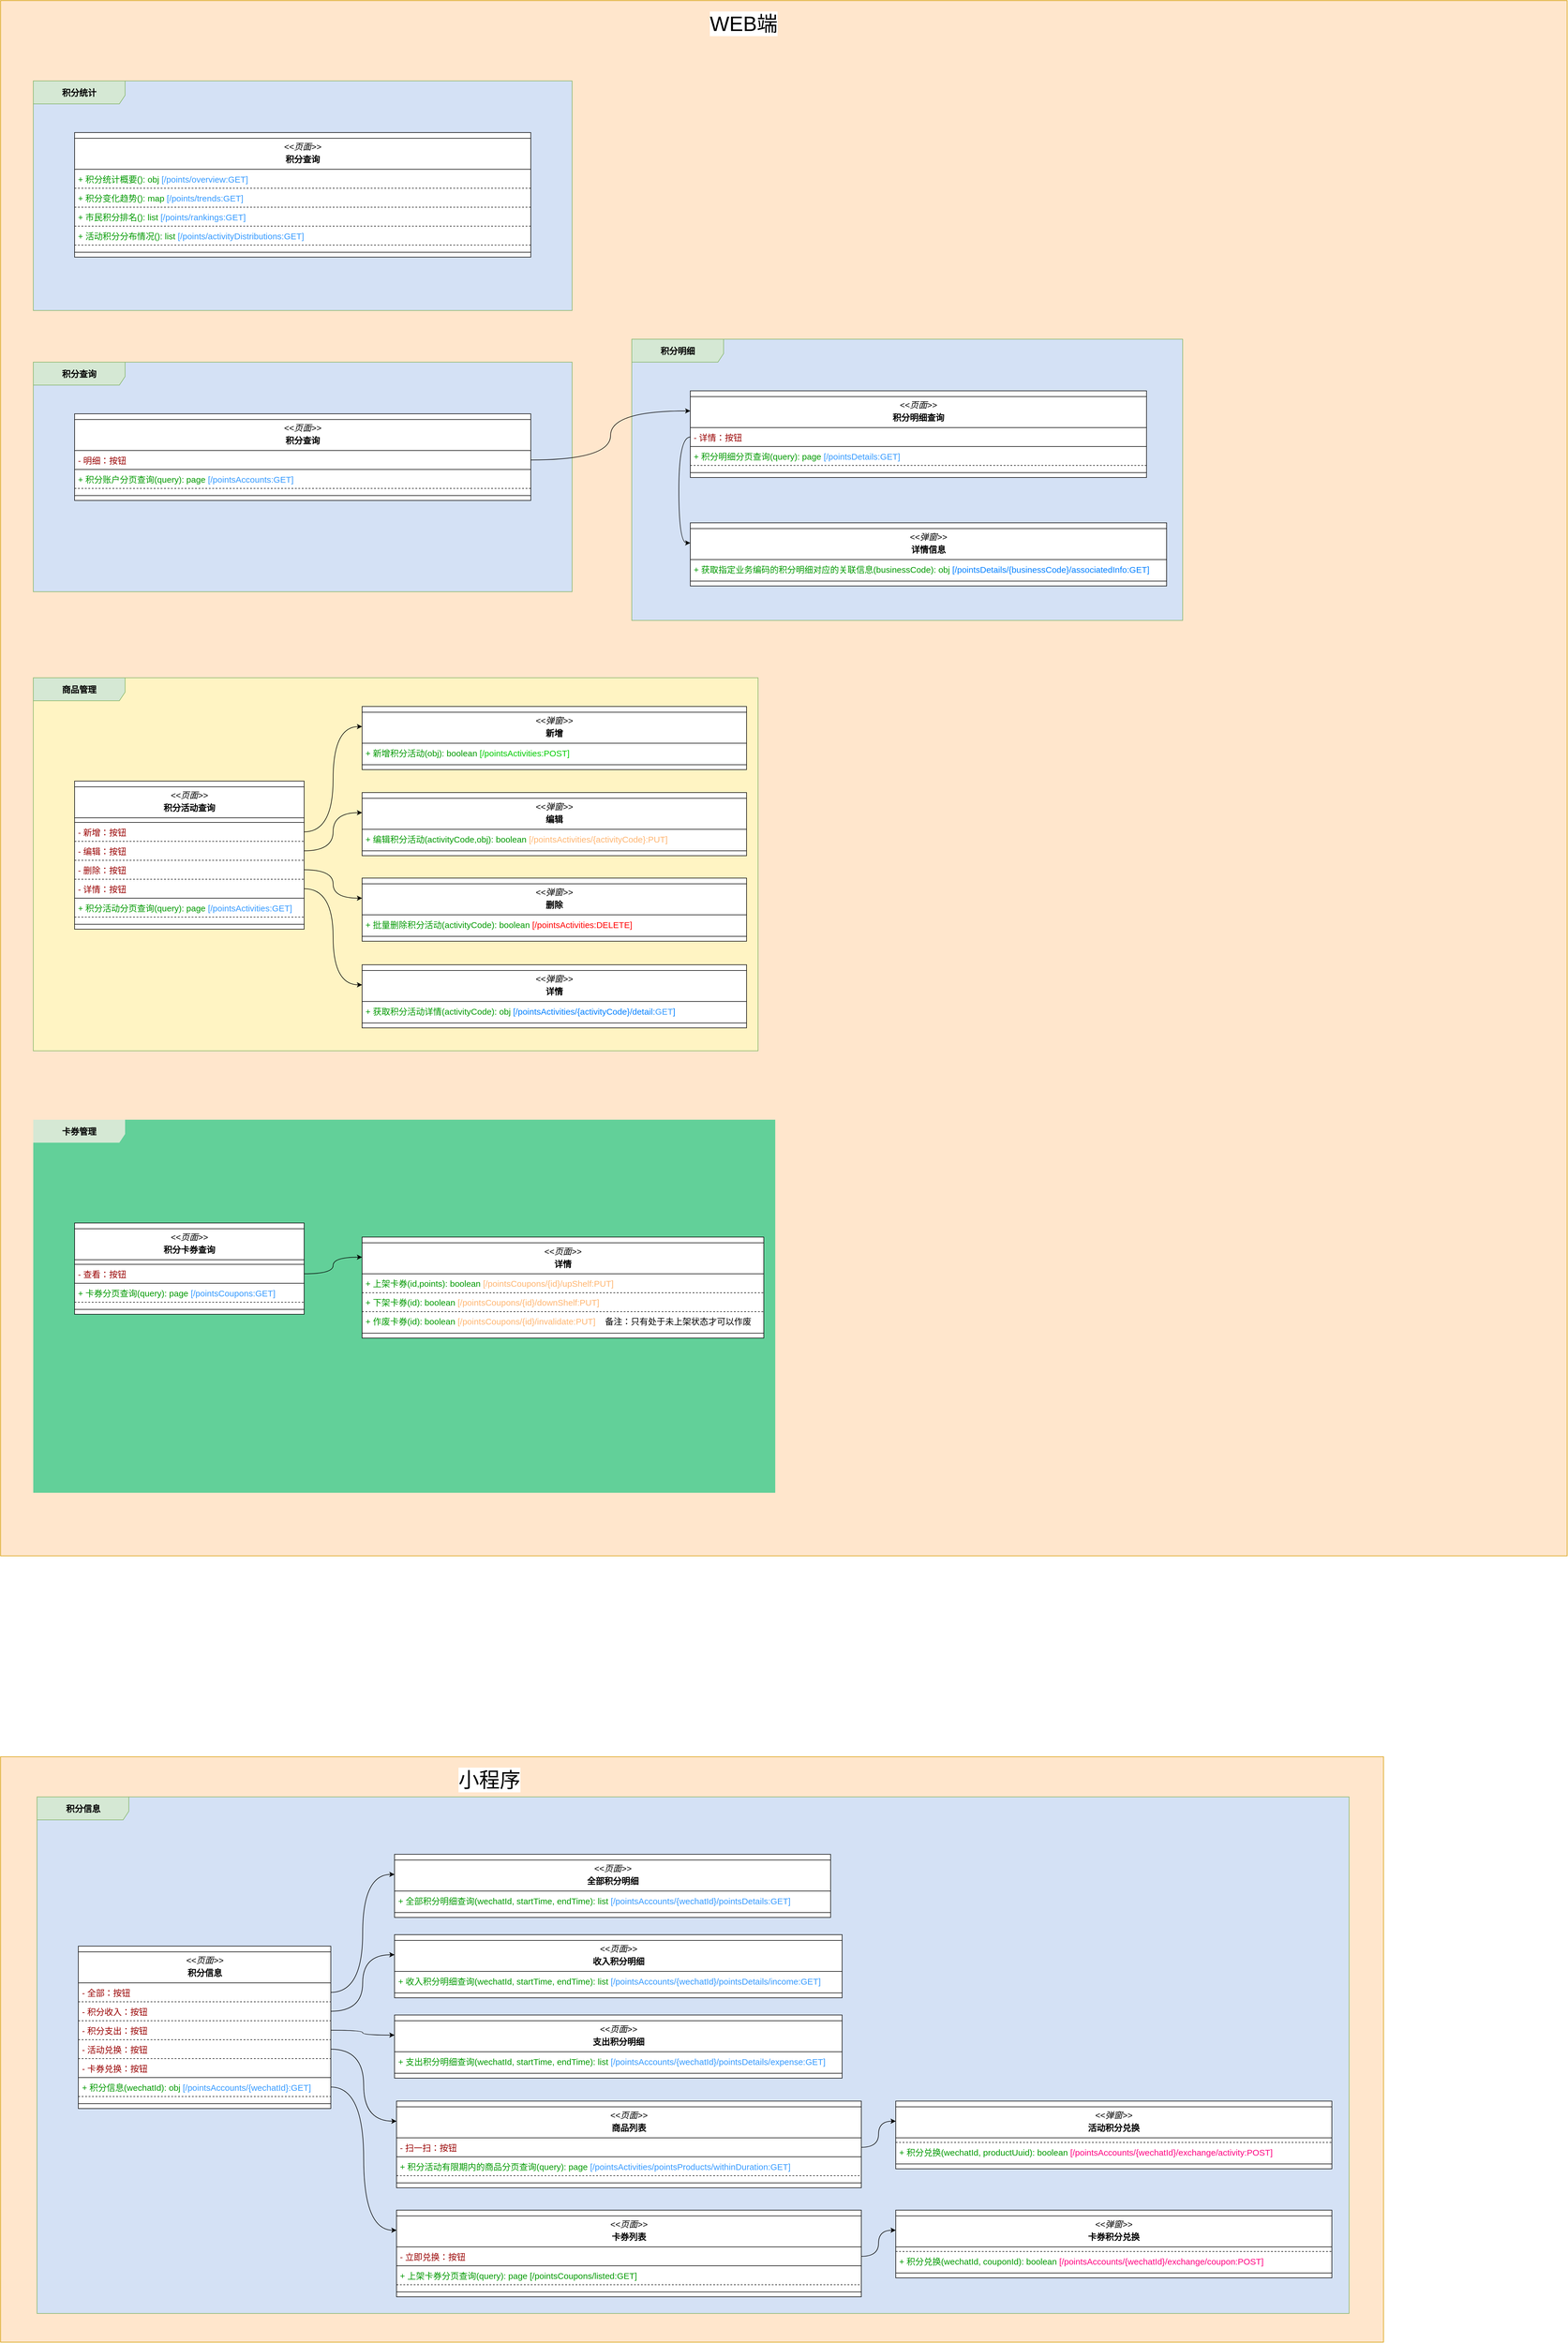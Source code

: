 <mxfile version="24.2.3" type="github">
  <diagram name="第 1 页" id="S368zLuF-xDWdtJ9s5Y5">
    <mxGraphModel dx="3797" dy="5417" grid="1" gridSize="10" guides="1" tooltips="1" connect="1" arrows="1" fold="1" page="1" pageScale="1" pageWidth="827" pageHeight="1169" math="0" shadow="0">
      <root>
        <mxCell id="0" />
        <mxCell id="1" parent="0" />
        <mxCell id="Eq-yUQbRJXL_ZHy22Ynt-1" value="" style="rounded=0;whiteSpace=wrap;html=1;fontFamily=Helvetica;fontSize=11;labelBackgroundColor=default;fillColor=#ffe6cc;strokeColor=#d79b00;" vertex="1" parent="1">
          <mxGeometry x="-2440" y="-3580" width="2730" height="2710" as="geometry" />
        </mxCell>
        <mxCell id="Eq-yUQbRJXL_ZHy22Ynt-2" value="" style="rounded=0;whiteSpace=wrap;html=1;fontFamily=Helvetica;fontSize=11;labelBackgroundColor=default;fillColor=#ffe6cc;strokeColor=#d79b00;" vertex="1" parent="1">
          <mxGeometry x="-2440" y="-520" width="2410" height="1020" as="geometry" />
        </mxCell>
        <mxCell id="Eq-yUQbRJXL_ZHy22Ynt-3" value="&lt;b&gt;积分查询&lt;/b&gt;" style="shape=umlFrame;whiteSpace=wrap;html=1;movable=1;resizable=1;rotatable=1;deletable=1;editable=1;connectable=1;fillColor=#d5e8d4;strokeColor=#82b366;width=160;height=40;fontSize=15;swimlaneFillColor=#D4E1F5;locked=0;" vertex="1" parent="1">
          <mxGeometry x="-2383" y="-2950" width="939" height="400" as="geometry" />
        </mxCell>
        <mxCell id="Eq-yUQbRJXL_ZHy22Ynt-4" value="" style="swimlane;fontStyle=0;align=center;verticalAlign=top;childLayout=stackLayout;horizontal=1;startSize=10;horizontalStack=0;resizeParent=1;resizeParentMax=0;resizeLast=0;collapsible=0;marginBottom=0;html=1;whiteSpace=wrap;swimlaneFillColor=default;fontSize=15;" vertex="1" parent="1">
          <mxGeometry x="-2311" y="-2860" width="795" height="151" as="geometry" />
        </mxCell>
        <mxCell id="Eq-yUQbRJXL_ZHy22Ynt-5" value="&lt;div style=&quot;font-size: 15px;&quot;&gt;&lt;i style=&quot;border-color: var(--border-color); font-size: 15px;&quot;&gt;&amp;lt;&amp;lt;页面&amp;gt;&amp;gt;&lt;/i&gt;&lt;br style=&quot;border-color: var(--border-color); font-size: 15px;&quot;&gt;&lt;p style=&quot;border-color: var(--border-color); margin: 4px 0px 0px; font-size: 15px;&quot;&gt;&lt;b&gt;积分查询&lt;/b&gt;&lt;/p&gt;&lt;/div&gt;" style="text;html=1;align=center;verticalAlign=middle;spacingLeft=4;spacingRight=4;overflow=hidden;rotatable=0;points=[[0,0.5],[1,0.5]];portConstraint=eastwest;whiteSpace=wrap;swimlaneFillColor=default;fontColor=#000000;fontSize=15;" vertex="1" parent="Eq-yUQbRJXL_ZHy22Ynt-4">
          <mxGeometry y="10" width="795" height="50" as="geometry" />
        </mxCell>
        <mxCell id="Eq-yUQbRJXL_ZHy22Ynt-6" value="" style="line;strokeWidth=1;fillColor=none;align=left;verticalAlign=middle;spacingTop=-1;spacingLeft=3;spacingRight=3;rotatable=0;labelPosition=right;points=[];portConstraint=eastwest;strokeColor=inherit;fontSize=15;" vertex="1" parent="Eq-yUQbRJXL_ZHy22Ynt-4">
          <mxGeometry y="60" width="795" height="8" as="geometry" />
        </mxCell>
        <mxCell id="Eq-yUQbRJXL_ZHy22Ynt-7" value="&lt;font color=&quot;#990000&quot;&gt;- 明细：按钮&lt;/font&gt;" style="text;html=1;align=left;verticalAlign=middle;spacingLeft=4;spacingRight=4;overflow=hidden;rotatable=0;points=[[0,0.5],[1,0.5]];portConstraint=eastwest;whiteSpace=wrap;swimlaneFillColor=default;fontColor=#009900;fontSize=15;" vertex="1" parent="Eq-yUQbRJXL_ZHy22Ynt-4">
          <mxGeometry y="68" width="795" height="25" as="geometry" />
        </mxCell>
        <mxCell id="Eq-yUQbRJXL_ZHy22Ynt-8" value="" style="line;strokeWidth=1;fillColor=none;align=left;verticalAlign=middle;spacingTop=-1;spacingLeft=3;spacingRight=3;rotatable=0;labelPosition=right;points=[];portConstraint=eastwest;strokeColor=inherit;fontSize=15;" vertex="1" parent="Eq-yUQbRJXL_ZHy22Ynt-4">
          <mxGeometry y="93" width="795" height="8" as="geometry" />
        </mxCell>
        <mxCell id="Eq-yUQbRJXL_ZHy22Ynt-9" value="+ 积分账户分页查询(query): page &lt;font color=&quot;#3399ff&quot;&gt;[/pointsAccounts:GET]&lt;/font&gt;" style="text;html=1;align=left;verticalAlign=middle;spacingLeft=4;spacingRight=4;overflow=hidden;rotatable=0;points=[[0,0.5],[1,0.5]];portConstraint=eastwest;whiteSpace=wrap;swimlaneFillColor=default;fontColor=#009900;fontSize=15;" vertex="1" parent="Eq-yUQbRJXL_ZHy22Ynt-4">
          <mxGeometry y="101" width="795" height="25" as="geometry" />
        </mxCell>
        <mxCell id="Eq-yUQbRJXL_ZHy22Ynt-10" value="" style="line;strokeWidth=1;fillColor=none;align=left;verticalAlign=middle;spacingTop=-1;spacingLeft=3;spacingRight=3;rotatable=0;labelPosition=right;points=[];portConstraint=eastwest;strokeColor=inherit;fontSize=15;dashed=1;" vertex="1" parent="Eq-yUQbRJXL_ZHy22Ynt-4">
          <mxGeometry y="126" width="795" height="8" as="geometry" />
        </mxCell>
        <mxCell id="Eq-yUQbRJXL_ZHy22Ynt-11" value="" style="line;strokeWidth=1;fillColor=none;align=left;verticalAlign=middle;spacingTop=-1;spacingLeft=3;spacingRight=3;rotatable=0;labelPosition=right;points=[];portConstraint=eastwest;strokeColor=inherit;fontSize=15;" vertex="1" parent="Eq-yUQbRJXL_ZHy22Ynt-4">
          <mxGeometry y="134" width="795" height="17" as="geometry" />
        </mxCell>
        <mxCell id="Eq-yUQbRJXL_ZHy22Ynt-12" value="&lt;b&gt;积分明细&lt;/b&gt;" style="shape=umlFrame;whiteSpace=wrap;html=1;movable=1;resizable=1;rotatable=1;deletable=1;editable=1;connectable=1;fillColor=#d5e8d4;strokeColor=#82b366;width=160;height=40;fontSize=15;swimlaneFillColor=#D4E1F5;locked=0;" vertex="1" parent="1">
          <mxGeometry x="-1340" y="-2990" width="960" height="490" as="geometry" />
        </mxCell>
        <mxCell id="Eq-yUQbRJXL_ZHy22Ynt-13" value="" style="swimlane;fontStyle=0;align=center;verticalAlign=top;childLayout=stackLayout;horizontal=1;startSize=10;horizontalStack=0;resizeParent=1;resizeParentMax=0;resizeLast=0;collapsible=0;marginBottom=0;html=1;whiteSpace=wrap;swimlaneFillColor=default;fontSize=15;" vertex="1" parent="1">
          <mxGeometry x="-1238" y="-2900" width="795" height="151" as="geometry" />
        </mxCell>
        <mxCell id="Eq-yUQbRJXL_ZHy22Ynt-14" value="&lt;div style=&quot;font-size: 15px;&quot;&gt;&lt;i style=&quot;border-color: var(--border-color); font-size: 15px;&quot;&gt;&amp;lt;&amp;lt;页面&amp;gt;&amp;gt;&lt;/i&gt;&lt;br style=&quot;border-color: var(--border-color); font-size: 15px;&quot;&gt;&lt;p style=&quot;border-color: var(--border-color); margin: 4px 0px 0px; font-size: 15px;&quot;&gt;&lt;b&gt;积分明细查询&lt;/b&gt;&lt;/p&gt;&lt;/div&gt;" style="text;html=1;align=center;verticalAlign=middle;spacingLeft=4;spacingRight=4;overflow=hidden;rotatable=0;points=[[0,0.5],[1,0.5]];portConstraint=eastwest;whiteSpace=wrap;swimlaneFillColor=default;fontColor=#000000;fontSize=15;" vertex="1" parent="Eq-yUQbRJXL_ZHy22Ynt-13">
          <mxGeometry y="10" width="795" height="50" as="geometry" />
        </mxCell>
        <mxCell id="Eq-yUQbRJXL_ZHy22Ynt-15" value="" style="line;strokeWidth=1;fillColor=none;align=left;verticalAlign=middle;spacingTop=-1;spacingLeft=3;spacingRight=3;rotatable=0;labelPosition=right;points=[];portConstraint=eastwest;strokeColor=inherit;fontSize=15;" vertex="1" parent="Eq-yUQbRJXL_ZHy22Ynt-13">
          <mxGeometry y="60" width="795" height="8" as="geometry" />
        </mxCell>
        <mxCell id="Eq-yUQbRJXL_ZHy22Ynt-16" value="&lt;font color=&quot;#990000&quot;&gt;- 详情：按钮&lt;/font&gt;" style="text;html=1;align=left;verticalAlign=middle;spacingLeft=4;spacingRight=4;overflow=hidden;rotatable=0;points=[[0,0.5],[1,0.5]];portConstraint=eastwest;whiteSpace=wrap;swimlaneFillColor=default;fontColor=#009900;fontSize=15;" vertex="1" parent="Eq-yUQbRJXL_ZHy22Ynt-13">
          <mxGeometry y="68" width="795" height="25" as="geometry" />
        </mxCell>
        <mxCell id="Eq-yUQbRJXL_ZHy22Ynt-17" value="" style="line;strokeWidth=1;fillColor=none;align=left;verticalAlign=middle;spacingTop=-1;spacingLeft=3;spacingRight=3;rotatable=0;labelPosition=right;points=[];portConstraint=eastwest;strokeColor=inherit;fontSize=15;" vertex="1" parent="Eq-yUQbRJXL_ZHy22Ynt-13">
          <mxGeometry y="93" width="795" height="8" as="geometry" />
        </mxCell>
        <mxCell id="Eq-yUQbRJXL_ZHy22Ynt-18" value="+ 积分明细分页查询(query): page &lt;font color=&quot;#3399ff&quot;&gt;[/pointsDetails:GET]&lt;/font&gt;" style="text;html=1;align=left;verticalAlign=middle;spacingLeft=4;spacingRight=4;overflow=hidden;rotatable=0;points=[[0,0.5],[1,0.5]];portConstraint=eastwest;whiteSpace=wrap;swimlaneFillColor=default;fontColor=#009900;fontSize=15;" vertex="1" parent="Eq-yUQbRJXL_ZHy22Ynt-13">
          <mxGeometry y="101" width="795" height="25" as="geometry" />
        </mxCell>
        <mxCell id="Eq-yUQbRJXL_ZHy22Ynt-19" value="" style="line;strokeWidth=1;fillColor=none;align=left;verticalAlign=middle;spacingTop=-1;spacingLeft=3;spacingRight=3;rotatable=0;labelPosition=right;points=[];portConstraint=eastwest;strokeColor=inherit;fontSize=15;dashed=1;" vertex="1" parent="Eq-yUQbRJXL_ZHy22Ynt-13">
          <mxGeometry y="126" width="795" height="8" as="geometry" />
        </mxCell>
        <mxCell id="Eq-yUQbRJXL_ZHy22Ynt-20" value="" style="line;strokeWidth=1;fillColor=none;align=left;verticalAlign=middle;spacingTop=-1;spacingLeft=3;spacingRight=3;rotatable=0;labelPosition=right;points=[];portConstraint=eastwest;strokeColor=inherit;fontSize=15;" vertex="1" parent="Eq-yUQbRJXL_ZHy22Ynt-13">
          <mxGeometry y="134" width="795" height="17" as="geometry" />
        </mxCell>
        <mxCell id="Eq-yUQbRJXL_ZHy22Ynt-21" value="" style="swimlane;fontStyle=0;align=center;verticalAlign=top;childLayout=stackLayout;horizontal=1;startSize=10;horizontalStack=0;resizeParent=1;resizeParentMax=0;resizeLast=0;collapsible=0;marginBottom=0;html=1;whiteSpace=wrap;swimlaneFillColor=default;fontSize=15;" vertex="1" parent="1">
          <mxGeometry x="-1238" y="-2670" width="830" height="110" as="geometry" />
        </mxCell>
        <mxCell id="Eq-yUQbRJXL_ZHy22Ynt-22" value="&lt;div style=&quot;font-size: 15px;&quot;&gt;&lt;i style=&quot;border-color: var(--border-color); font-size: 15px;&quot;&gt;&amp;lt;&amp;lt;弹窗&amp;gt;&amp;gt;&lt;/i&gt;&lt;br style=&quot;border-color: var(--border-color); font-size: 15px;&quot;&gt;&lt;p style=&quot;border-color: var(--border-color); margin: 4px 0px 0px; font-size: 15px;&quot;&gt;&lt;b&gt;详情信息&lt;/b&gt;&lt;/p&gt;&lt;/div&gt;" style="text;html=1;align=center;verticalAlign=middle;spacingLeft=4;spacingRight=4;overflow=hidden;rotatable=0;points=[[0,0.5],[1,0.5]];portConstraint=eastwest;whiteSpace=wrap;swimlaneFillColor=default;fontColor=#000000;fontSize=15;" vertex="1" parent="Eq-yUQbRJXL_ZHy22Ynt-21">
          <mxGeometry y="10" width="830" height="50" as="geometry" />
        </mxCell>
        <mxCell id="Eq-yUQbRJXL_ZHy22Ynt-23" value="" style="line;strokeWidth=1;fillColor=none;align=left;verticalAlign=middle;spacingTop=-1;spacingLeft=3;spacingRight=3;rotatable=0;labelPosition=right;points=[];portConstraint=eastwest;strokeColor=inherit;fontSize=15;" vertex="1" parent="Eq-yUQbRJXL_ZHy22Ynt-21">
          <mxGeometry y="60" width="830" height="8" as="geometry" />
        </mxCell>
        <mxCell id="Eq-yUQbRJXL_ZHy22Ynt-24" value="+ 获取指定业务编码的积分明细对应的关联信息(businessCode): obj &lt;font color=&quot;#007fff&quot;&gt;[/pointsDetails/{businessCode}/associatedInfo:GET]&lt;/font&gt;" style="text;html=1;align=left;verticalAlign=middle;spacingLeft=4;spacingRight=4;overflow=hidden;rotatable=0;points=[[0,0.5],[1,0.5]];portConstraint=eastwest;whiteSpace=wrap;swimlaneFillColor=default;fontColor=#009900;fontSize=15;" vertex="1" parent="Eq-yUQbRJXL_ZHy22Ynt-21">
          <mxGeometry y="68" width="830" height="25" as="geometry" />
        </mxCell>
        <mxCell id="Eq-yUQbRJXL_ZHy22Ynt-25" value="" style="line;strokeWidth=1;fillColor=none;align=left;verticalAlign=middle;spacingTop=-1;spacingLeft=3;spacingRight=3;rotatable=0;labelPosition=right;points=[];portConstraint=eastwest;strokeColor=inherit;fontSize=15;" vertex="1" parent="Eq-yUQbRJXL_ZHy22Ynt-21">
          <mxGeometry y="93" width="830" height="17" as="geometry" />
        </mxCell>
        <mxCell id="Eq-yUQbRJXL_ZHy22Ynt-26" style="edgeStyle=orthogonalEdgeStyle;rounded=0;orthogonalLoop=1;jettySize=auto;html=1;exitX=0;exitY=0.5;exitDx=0;exitDy=0;entryX=0;entryY=0.5;entryDx=0;entryDy=0;strokeColor=default;align=center;verticalAlign=middle;fontFamily=Helvetica;fontSize=11;fontColor=default;labelBackgroundColor=default;startArrow=none;startFill=0;endArrow=classic;endFill=1;curved=1;" edge="1" parent="1" source="Eq-yUQbRJXL_ZHy22Ynt-16" target="Eq-yUQbRJXL_ZHy22Ynt-22">
          <mxGeometry relative="1" as="geometry" />
        </mxCell>
        <mxCell id="Eq-yUQbRJXL_ZHy22Ynt-27" style="edgeStyle=orthogonalEdgeStyle;rounded=0;orthogonalLoop=1;jettySize=auto;html=1;exitX=1;exitY=0.5;exitDx=0;exitDy=0;entryX=0;entryY=0.5;entryDx=0;entryDy=0;strokeColor=default;align=center;verticalAlign=middle;fontFamily=Helvetica;fontSize=11;fontColor=default;labelBackgroundColor=default;startArrow=none;startFill=0;endArrow=classic;endFill=1;curved=1;" edge="1" parent="1" source="Eq-yUQbRJXL_ZHy22Ynt-7" target="Eq-yUQbRJXL_ZHy22Ynt-14">
          <mxGeometry relative="1" as="geometry" />
        </mxCell>
        <mxCell id="Eq-yUQbRJXL_ZHy22Ynt-28" value="&lt;b&gt;商品管理&lt;/b&gt;" style="shape=umlFrame;whiteSpace=wrap;html=1;movable=1;resizable=1;rotatable=1;deletable=1;editable=1;connectable=1;fillColor=#d5e8d4;strokeColor=#82b366;width=160;height=40;fontSize=15;swimlaneFillColor=#FFF4C3;locked=0;" vertex="1" parent="1">
          <mxGeometry x="-2383" y="-2400" width="1263" height="650" as="geometry" />
        </mxCell>
        <mxCell id="Eq-yUQbRJXL_ZHy22Ynt-29" value="" style="swimlane;fontStyle=0;align=center;verticalAlign=top;childLayout=stackLayout;horizontal=1;startSize=10;horizontalStack=0;resizeParent=1;resizeParentMax=0;resizeLast=0;collapsible=0;marginBottom=0;html=1;whiteSpace=wrap;swimlaneFillColor=default;fontSize=15;" vertex="1" parent="1">
          <mxGeometry x="-2311" y="-2220" width="400" height="258" as="geometry" />
        </mxCell>
        <mxCell id="Eq-yUQbRJXL_ZHy22Ynt-30" value="&lt;div style=&quot;font-size: 15px;&quot;&gt;&lt;i style=&quot;border-color: var(--border-color); font-size: 15px;&quot;&gt;&amp;lt;&amp;lt;页面&amp;gt;&amp;gt;&lt;/i&gt;&lt;br style=&quot;border-color: var(--border-color); font-size: 15px;&quot;&gt;&lt;p style=&quot;border-color: var(--border-color); margin: 4px 0px 0px; font-size: 15px;&quot;&gt;&lt;b&gt;积分活动查询&lt;/b&gt;&lt;/p&gt;&lt;/div&gt;" style="text;html=1;align=center;verticalAlign=middle;spacingLeft=4;spacingRight=4;overflow=hidden;rotatable=0;points=[[0,0.5],[1,0.5]];portConstraint=eastwest;whiteSpace=wrap;swimlaneFillColor=default;fontColor=#000000;fontSize=15;" vertex="1" parent="Eq-yUQbRJXL_ZHy22Ynt-29">
          <mxGeometry y="10" width="400" height="50" as="geometry" />
        </mxCell>
        <mxCell id="Eq-yUQbRJXL_ZHy22Ynt-31" value="" style="line;strokeWidth=1;fillColor=none;align=left;verticalAlign=middle;spacingTop=-1;spacingLeft=3;spacingRight=3;rotatable=0;labelPosition=right;points=[];portConstraint=eastwest;strokeColor=inherit;fontSize=15;" vertex="1" parent="Eq-yUQbRJXL_ZHy22Ynt-29">
          <mxGeometry y="60" width="400" height="8" as="geometry" />
        </mxCell>
        <mxCell id="Eq-yUQbRJXL_ZHy22Ynt-32" value="" style="line;strokeWidth=1;fillColor=none;align=left;verticalAlign=middle;spacingTop=-1;spacingLeft=3;spacingRight=3;rotatable=0;labelPosition=right;points=[];portConstraint=eastwest;strokeColor=inherit;fontSize=15;" vertex="1" parent="Eq-yUQbRJXL_ZHy22Ynt-29">
          <mxGeometry y="68" width="400" height="8" as="geometry" />
        </mxCell>
        <mxCell id="Eq-yUQbRJXL_ZHy22Ynt-33" value="&lt;font color=&quot;#990000&quot;&gt;- 新增：按钮&lt;/font&gt;" style="text;html=1;align=left;verticalAlign=middle;spacingLeft=4;spacingRight=4;overflow=hidden;rotatable=0;points=[[0,0.5],[1,0.5]];portConstraint=eastwest;whiteSpace=wrap;swimlaneFillColor=default;fontColor=#009900;fontSize=15;" vertex="1" parent="Eq-yUQbRJXL_ZHy22Ynt-29">
          <mxGeometry y="76" width="400" height="25" as="geometry" />
        </mxCell>
        <mxCell id="Eq-yUQbRJXL_ZHy22Ynt-34" value="" style="line;strokeWidth=1;fillColor=none;align=left;verticalAlign=middle;spacingTop=-1;spacingLeft=3;spacingRight=3;rotatable=0;labelPosition=right;points=[];portConstraint=eastwest;strokeColor=inherit;fontSize=15;dashed=1;" vertex="1" parent="Eq-yUQbRJXL_ZHy22Ynt-29">
          <mxGeometry y="101" width="400" height="8" as="geometry" />
        </mxCell>
        <mxCell id="Eq-yUQbRJXL_ZHy22Ynt-35" value="&lt;font color=&quot;#990000&quot;&gt;- 编辑：按钮&lt;/font&gt;" style="text;html=1;align=left;verticalAlign=middle;spacingLeft=4;spacingRight=4;overflow=hidden;rotatable=0;points=[[0,0.5],[1,0.5]];portConstraint=eastwest;whiteSpace=wrap;swimlaneFillColor=default;fontColor=#009900;fontSize=15;" vertex="1" parent="Eq-yUQbRJXL_ZHy22Ynt-29">
          <mxGeometry y="109" width="400" height="25" as="geometry" />
        </mxCell>
        <mxCell id="Eq-yUQbRJXL_ZHy22Ynt-36" value="" style="line;strokeWidth=1;fillColor=none;align=left;verticalAlign=middle;spacingTop=-1;spacingLeft=3;spacingRight=3;rotatable=0;labelPosition=right;points=[];portConstraint=eastwest;strokeColor=inherit;fontSize=15;dashed=1;" vertex="1" parent="Eq-yUQbRJXL_ZHy22Ynt-29">
          <mxGeometry y="134" width="400" height="8" as="geometry" />
        </mxCell>
        <mxCell id="Eq-yUQbRJXL_ZHy22Ynt-37" value="&lt;font color=&quot;#990000&quot;&gt;- 删除：按钮&lt;/font&gt;" style="text;html=1;align=left;verticalAlign=middle;spacingLeft=4;spacingRight=4;overflow=hidden;rotatable=0;points=[[0,0.5],[1,0.5]];portConstraint=eastwest;whiteSpace=wrap;swimlaneFillColor=default;fontColor=#009900;fontSize=15;" vertex="1" parent="Eq-yUQbRJXL_ZHy22Ynt-29">
          <mxGeometry y="142" width="400" height="25" as="geometry" />
        </mxCell>
        <mxCell id="Eq-yUQbRJXL_ZHy22Ynt-38" value="" style="line;strokeWidth=1;fillColor=none;align=left;verticalAlign=middle;spacingTop=-1;spacingLeft=3;spacingRight=3;rotatable=0;labelPosition=right;points=[];portConstraint=eastwest;strokeColor=inherit;fontSize=15;dashed=1;" vertex="1" parent="Eq-yUQbRJXL_ZHy22Ynt-29">
          <mxGeometry y="167" width="400" height="8" as="geometry" />
        </mxCell>
        <mxCell id="Eq-yUQbRJXL_ZHy22Ynt-39" value="&lt;font color=&quot;#990000&quot;&gt;- 详情：按钮&lt;/font&gt;" style="text;html=1;align=left;verticalAlign=middle;spacingLeft=4;spacingRight=4;overflow=hidden;rotatable=0;points=[[0,0.5],[1,0.5]];portConstraint=eastwest;whiteSpace=wrap;swimlaneFillColor=default;fontColor=#009900;fontSize=15;" vertex="1" parent="Eq-yUQbRJXL_ZHy22Ynt-29">
          <mxGeometry y="175" width="400" height="25" as="geometry" />
        </mxCell>
        <mxCell id="Eq-yUQbRJXL_ZHy22Ynt-40" value="" style="line;strokeWidth=1;fillColor=none;align=left;verticalAlign=middle;spacingTop=-1;spacingLeft=3;spacingRight=3;rotatable=0;labelPosition=right;points=[];portConstraint=eastwest;strokeColor=inherit;fontSize=15;" vertex="1" parent="Eq-yUQbRJXL_ZHy22Ynt-29">
          <mxGeometry y="200" width="400" height="8" as="geometry" />
        </mxCell>
        <mxCell id="Eq-yUQbRJXL_ZHy22Ynt-41" value="+ 积分活动分页查询(query): page &lt;font color=&quot;#3399ff&quot;&gt;[/pointsActivities:GET]&lt;/font&gt;" style="text;html=1;align=left;verticalAlign=middle;spacingLeft=4;spacingRight=4;overflow=hidden;rotatable=0;points=[[0,0.5],[1,0.5]];portConstraint=eastwest;whiteSpace=wrap;swimlaneFillColor=default;fontColor=#009900;fontSize=15;" vertex="1" parent="Eq-yUQbRJXL_ZHy22Ynt-29">
          <mxGeometry y="208" width="400" height="25" as="geometry" />
        </mxCell>
        <mxCell id="Eq-yUQbRJXL_ZHy22Ynt-42" value="" style="line;strokeWidth=1;fillColor=none;align=left;verticalAlign=middle;spacingTop=-1;spacingLeft=3;spacingRight=3;rotatable=0;labelPosition=right;points=[];portConstraint=eastwest;strokeColor=inherit;fontSize=15;dashed=1;" vertex="1" parent="Eq-yUQbRJXL_ZHy22Ynt-29">
          <mxGeometry y="233" width="400" height="8" as="geometry" />
        </mxCell>
        <mxCell id="Eq-yUQbRJXL_ZHy22Ynt-43" value="" style="line;strokeWidth=1;fillColor=none;align=left;verticalAlign=middle;spacingTop=-1;spacingLeft=3;spacingRight=3;rotatable=0;labelPosition=right;points=[];portConstraint=eastwest;strokeColor=inherit;fontSize=15;" vertex="1" parent="Eq-yUQbRJXL_ZHy22Ynt-29">
          <mxGeometry y="241" width="400" height="17" as="geometry" />
        </mxCell>
        <mxCell id="Eq-yUQbRJXL_ZHy22Ynt-44" value="" style="swimlane;fontStyle=0;align=center;verticalAlign=top;childLayout=stackLayout;horizontal=1;startSize=10;horizontalStack=0;resizeParent=1;resizeParentMax=0;resizeLast=0;collapsible=0;marginBottom=0;html=1;whiteSpace=wrap;swimlaneFillColor=default;fontSize=15;" vertex="1" parent="1">
          <mxGeometry x="-1810" y="-2350" width="670" height="110" as="geometry" />
        </mxCell>
        <mxCell id="Eq-yUQbRJXL_ZHy22Ynt-45" value="&lt;div style=&quot;font-size: 15px;&quot;&gt;&lt;i style=&quot;border-color: var(--border-color); font-size: 15px;&quot;&gt;&amp;lt;&amp;lt;弹窗&amp;gt;&amp;gt;&lt;/i&gt;&lt;br style=&quot;border-color: var(--border-color); font-size: 15px;&quot;&gt;&lt;p style=&quot;border-color: var(--border-color); margin: 4px 0px 0px; font-size: 15px;&quot;&gt;&lt;b&gt;新增&lt;/b&gt;&lt;/p&gt;&lt;/div&gt;" style="text;html=1;align=center;verticalAlign=middle;spacingLeft=4;spacingRight=4;overflow=hidden;rotatable=0;points=[[0,0.5],[1,0.5]];portConstraint=eastwest;whiteSpace=wrap;swimlaneFillColor=default;fontColor=#000000;fontSize=15;" vertex="1" parent="Eq-yUQbRJXL_ZHy22Ynt-44">
          <mxGeometry y="10" width="670" height="50" as="geometry" />
        </mxCell>
        <mxCell id="Eq-yUQbRJXL_ZHy22Ynt-46" value="" style="line;strokeWidth=1;fillColor=none;align=left;verticalAlign=middle;spacingTop=-1;spacingLeft=3;spacingRight=3;rotatable=0;labelPosition=right;points=[];portConstraint=eastwest;strokeColor=inherit;fontSize=15;" vertex="1" parent="Eq-yUQbRJXL_ZHy22Ynt-44">
          <mxGeometry y="60" width="670" height="8" as="geometry" />
        </mxCell>
        <mxCell id="Eq-yUQbRJXL_ZHy22Ynt-47" value="+ 新增积分活动(obj): boolean&amp;nbsp;&lt;font color=&quot;#00cc00&quot;&gt;[/pointsActivities:POST]&lt;/font&gt;" style="text;html=1;align=left;verticalAlign=middle;spacingLeft=4;spacingRight=4;overflow=hidden;rotatable=0;points=[[0,0.5],[1,0.5]];portConstraint=eastwest;whiteSpace=wrap;swimlaneFillColor=default;fontColor=#009900;fontSize=15;" vertex="1" parent="Eq-yUQbRJXL_ZHy22Ynt-44">
          <mxGeometry y="68" width="670" height="25" as="geometry" />
        </mxCell>
        <mxCell id="Eq-yUQbRJXL_ZHy22Ynt-48" value="" style="line;strokeWidth=1;fillColor=none;align=left;verticalAlign=middle;spacingTop=-1;spacingLeft=3;spacingRight=3;rotatable=0;labelPosition=right;points=[];portConstraint=eastwest;strokeColor=inherit;fontSize=15;" vertex="1" parent="Eq-yUQbRJXL_ZHy22Ynt-44">
          <mxGeometry y="93" width="670" height="17" as="geometry" />
        </mxCell>
        <mxCell id="Eq-yUQbRJXL_ZHy22Ynt-49" value="" style="swimlane;fontStyle=0;align=center;verticalAlign=top;childLayout=stackLayout;horizontal=1;startSize=10;horizontalStack=0;resizeParent=1;resizeParentMax=0;resizeLast=0;collapsible=0;marginBottom=0;html=1;whiteSpace=wrap;swimlaneFillColor=default;fontSize=15;" vertex="1" parent="1">
          <mxGeometry x="-1810" y="-2200" width="670" height="110" as="geometry" />
        </mxCell>
        <mxCell id="Eq-yUQbRJXL_ZHy22Ynt-50" value="&lt;div style=&quot;font-size: 15px;&quot;&gt;&lt;i style=&quot;border-color: var(--border-color); font-size: 15px;&quot;&gt;&amp;lt;&amp;lt;弹窗&amp;gt;&amp;gt;&lt;/i&gt;&lt;br style=&quot;border-color: var(--border-color); font-size: 15px;&quot;&gt;&lt;p style=&quot;border-color: var(--border-color); margin: 4px 0px 0px; font-size: 15px;&quot;&gt;&lt;b&gt;编辑&lt;/b&gt;&lt;/p&gt;&lt;/div&gt;" style="text;html=1;align=center;verticalAlign=middle;spacingLeft=4;spacingRight=4;overflow=hidden;rotatable=0;points=[[0,0.5],[1,0.5]];portConstraint=eastwest;whiteSpace=wrap;swimlaneFillColor=default;fontColor=#000000;fontSize=15;" vertex="1" parent="Eq-yUQbRJXL_ZHy22Ynt-49">
          <mxGeometry y="10" width="670" height="50" as="geometry" />
        </mxCell>
        <mxCell id="Eq-yUQbRJXL_ZHy22Ynt-51" value="" style="line;strokeWidth=1;fillColor=none;align=left;verticalAlign=middle;spacingTop=-1;spacingLeft=3;spacingRight=3;rotatable=0;labelPosition=right;points=[];portConstraint=eastwest;strokeColor=inherit;fontSize=15;" vertex="1" parent="Eq-yUQbRJXL_ZHy22Ynt-49">
          <mxGeometry y="60" width="670" height="8" as="geometry" />
        </mxCell>
        <mxCell id="Eq-yUQbRJXL_ZHy22Ynt-52" value="+ 编辑积分活动(activityCode,obj): boolean&amp;nbsp;&lt;font color=&quot;#ffb570&quot;&gt;[/pointsActivities/{activityCode}:PUT]&lt;/font&gt;" style="text;html=1;align=left;verticalAlign=middle;spacingLeft=4;spacingRight=4;overflow=hidden;rotatable=0;points=[[0,0.5],[1,0.5]];portConstraint=eastwest;whiteSpace=wrap;swimlaneFillColor=default;fontColor=#009900;fontSize=15;" vertex="1" parent="Eq-yUQbRJXL_ZHy22Ynt-49">
          <mxGeometry y="68" width="670" height="25" as="geometry" />
        </mxCell>
        <mxCell id="Eq-yUQbRJXL_ZHy22Ynt-53" value="" style="line;strokeWidth=1;fillColor=none;align=left;verticalAlign=middle;spacingTop=-1;spacingLeft=3;spacingRight=3;rotatable=0;labelPosition=right;points=[];portConstraint=eastwest;strokeColor=inherit;fontSize=15;" vertex="1" parent="Eq-yUQbRJXL_ZHy22Ynt-49">
          <mxGeometry y="93" width="670" height="17" as="geometry" />
        </mxCell>
        <mxCell id="Eq-yUQbRJXL_ZHy22Ynt-54" value="" style="swimlane;fontStyle=0;align=center;verticalAlign=top;childLayout=stackLayout;horizontal=1;startSize=10;horizontalStack=0;resizeParent=1;resizeParentMax=0;resizeLast=0;collapsible=0;marginBottom=0;html=1;whiteSpace=wrap;swimlaneFillColor=default;fontSize=15;" vertex="1" parent="1">
          <mxGeometry x="-1810" y="-2051" width="670" height="110" as="geometry" />
        </mxCell>
        <mxCell id="Eq-yUQbRJXL_ZHy22Ynt-55" value="&lt;div style=&quot;font-size: 15px;&quot;&gt;&lt;i style=&quot;border-color: var(--border-color); font-size: 15px;&quot;&gt;&amp;lt;&amp;lt;弹窗&amp;gt;&amp;gt;&lt;/i&gt;&lt;br style=&quot;border-color: var(--border-color); font-size: 15px;&quot;&gt;&lt;p style=&quot;border-color: var(--border-color); margin: 4px 0px 0px; font-size: 15px;&quot;&gt;&lt;b&gt;删除&lt;/b&gt;&lt;/p&gt;&lt;/div&gt;" style="text;html=1;align=center;verticalAlign=middle;spacingLeft=4;spacingRight=4;overflow=hidden;rotatable=0;points=[[0,0.5],[1,0.5]];portConstraint=eastwest;whiteSpace=wrap;swimlaneFillColor=default;fontColor=#000000;fontSize=15;" vertex="1" parent="Eq-yUQbRJXL_ZHy22Ynt-54">
          <mxGeometry y="10" width="670" height="50" as="geometry" />
        </mxCell>
        <mxCell id="Eq-yUQbRJXL_ZHy22Ynt-56" value="" style="line;strokeWidth=1;fillColor=none;align=left;verticalAlign=middle;spacingTop=-1;spacingLeft=3;spacingRight=3;rotatable=0;labelPosition=right;points=[];portConstraint=eastwest;strokeColor=inherit;fontSize=15;" vertex="1" parent="Eq-yUQbRJXL_ZHy22Ynt-54">
          <mxGeometry y="60" width="670" height="8" as="geometry" />
        </mxCell>
        <mxCell id="Eq-yUQbRJXL_ZHy22Ynt-57" value="+ 批量删除积分活动(activityCode): boolean&amp;nbsp;&lt;font color=&quot;#ff0000&quot;&gt;[/pointsActivities:DELETE]&lt;/font&gt;" style="text;html=1;align=left;verticalAlign=middle;spacingLeft=4;spacingRight=4;overflow=hidden;rotatable=0;points=[[0,0.5],[1,0.5]];portConstraint=eastwest;whiteSpace=wrap;swimlaneFillColor=default;fontColor=#009900;fontSize=15;" vertex="1" parent="Eq-yUQbRJXL_ZHy22Ynt-54">
          <mxGeometry y="68" width="670" height="25" as="geometry" />
        </mxCell>
        <mxCell id="Eq-yUQbRJXL_ZHy22Ynt-58" value="" style="line;strokeWidth=1;fillColor=none;align=left;verticalAlign=middle;spacingTop=-1;spacingLeft=3;spacingRight=3;rotatable=0;labelPosition=right;points=[];portConstraint=eastwest;strokeColor=inherit;fontSize=15;" vertex="1" parent="Eq-yUQbRJXL_ZHy22Ynt-54">
          <mxGeometry y="93" width="670" height="17" as="geometry" />
        </mxCell>
        <mxCell id="Eq-yUQbRJXL_ZHy22Ynt-59" style="edgeStyle=orthogonalEdgeStyle;rounded=0;orthogonalLoop=1;jettySize=auto;html=1;entryX=0;entryY=0.5;entryDx=0;entryDy=0;strokeColor=default;align=center;verticalAlign=middle;fontFamily=Helvetica;fontSize=11;fontColor=default;labelBackgroundColor=default;startArrow=none;startFill=0;endArrow=classic;endFill=1;curved=1;" edge="1" parent="1" source="Eq-yUQbRJXL_ZHy22Ynt-33" target="Eq-yUQbRJXL_ZHy22Ynt-45">
          <mxGeometry relative="1" as="geometry" />
        </mxCell>
        <mxCell id="Eq-yUQbRJXL_ZHy22Ynt-60" style="edgeStyle=orthogonalEdgeStyle;rounded=0;orthogonalLoop=1;jettySize=auto;html=1;exitX=1;exitY=0.5;exitDx=0;exitDy=0;entryX=0;entryY=0.5;entryDx=0;entryDy=0;strokeColor=default;align=center;verticalAlign=middle;fontFamily=Helvetica;fontSize=11;fontColor=default;labelBackgroundColor=default;startArrow=none;startFill=0;endArrow=classic;endFill=1;curved=1;" edge="1" parent="1" source="Eq-yUQbRJXL_ZHy22Ynt-35" target="Eq-yUQbRJXL_ZHy22Ynt-50">
          <mxGeometry relative="1" as="geometry" />
        </mxCell>
        <mxCell id="Eq-yUQbRJXL_ZHy22Ynt-61" style="edgeStyle=orthogonalEdgeStyle;rounded=0;orthogonalLoop=1;jettySize=auto;html=1;exitX=1;exitY=0.5;exitDx=0;exitDy=0;entryX=0;entryY=0.5;entryDx=0;entryDy=0;strokeColor=default;align=center;verticalAlign=middle;fontFamily=Helvetica;fontSize=11;fontColor=default;labelBackgroundColor=default;startArrow=none;startFill=0;endArrow=classic;endFill=1;curved=1;" edge="1" parent="1" source="Eq-yUQbRJXL_ZHy22Ynt-37" target="Eq-yUQbRJXL_ZHy22Ynt-55">
          <mxGeometry relative="1" as="geometry" />
        </mxCell>
        <mxCell id="Eq-yUQbRJXL_ZHy22Ynt-62" value="" style="swimlane;fontStyle=0;align=center;verticalAlign=top;childLayout=stackLayout;horizontal=1;startSize=10;horizontalStack=0;resizeParent=1;resizeParentMax=0;resizeLast=0;collapsible=0;marginBottom=0;html=1;whiteSpace=wrap;swimlaneFillColor=default;fontSize=15;" vertex="1" parent="1">
          <mxGeometry x="-1810" y="-1900" width="670" height="110" as="geometry" />
        </mxCell>
        <mxCell id="Eq-yUQbRJXL_ZHy22Ynt-63" value="&lt;div style=&quot;font-size: 15px;&quot;&gt;&lt;i style=&quot;border-color: var(--border-color); font-size: 15px;&quot;&gt;&amp;lt;&amp;lt;弹窗&amp;gt;&amp;gt;&lt;/i&gt;&lt;br style=&quot;border-color: var(--border-color); font-size: 15px;&quot;&gt;&lt;p style=&quot;border-color: var(--border-color); margin: 4px 0px 0px; font-size: 15px;&quot;&gt;&lt;b&gt;详情&lt;/b&gt;&lt;/p&gt;&lt;/div&gt;" style="text;html=1;align=center;verticalAlign=middle;spacingLeft=4;spacingRight=4;overflow=hidden;rotatable=0;points=[[0,0.5],[1,0.5]];portConstraint=eastwest;whiteSpace=wrap;swimlaneFillColor=default;fontColor=#000000;fontSize=15;" vertex="1" parent="Eq-yUQbRJXL_ZHy22Ynt-62">
          <mxGeometry y="10" width="670" height="50" as="geometry" />
        </mxCell>
        <mxCell id="Eq-yUQbRJXL_ZHy22Ynt-64" value="" style="line;strokeWidth=1;fillColor=none;align=left;verticalAlign=middle;spacingTop=-1;spacingLeft=3;spacingRight=3;rotatable=0;labelPosition=right;points=[];portConstraint=eastwest;strokeColor=inherit;fontSize=15;" vertex="1" parent="Eq-yUQbRJXL_ZHy22Ynt-62">
          <mxGeometry y="60" width="670" height="8" as="geometry" />
        </mxCell>
        <mxCell id="Eq-yUQbRJXL_ZHy22Ynt-65" value="+ 获取积分活动详情(activityCode): obj&amp;nbsp;&lt;font color=&quot;#007fff&quot;&gt;[/pointsActivities/{activityCode}/detail:&lt;/font&gt;&lt;font color=&quot;#3399ff&quot;&gt;GET&lt;/font&gt;&lt;font color=&quot;#007fff&quot;&gt;]&lt;/font&gt;" style="text;html=1;align=left;verticalAlign=middle;spacingLeft=4;spacingRight=4;overflow=hidden;rotatable=0;points=[[0,0.5],[1,0.5]];portConstraint=eastwest;whiteSpace=wrap;swimlaneFillColor=default;fontColor=#009900;fontSize=15;" vertex="1" parent="Eq-yUQbRJXL_ZHy22Ynt-62">
          <mxGeometry y="68" width="670" height="25" as="geometry" />
        </mxCell>
        <mxCell id="Eq-yUQbRJXL_ZHy22Ynt-66" value="" style="line;strokeWidth=1;fillColor=none;align=left;verticalAlign=middle;spacingTop=-1;spacingLeft=3;spacingRight=3;rotatable=0;labelPosition=right;points=[];portConstraint=eastwest;strokeColor=inherit;fontSize=15;" vertex="1" parent="Eq-yUQbRJXL_ZHy22Ynt-62">
          <mxGeometry y="93" width="670" height="17" as="geometry" />
        </mxCell>
        <mxCell id="Eq-yUQbRJXL_ZHy22Ynt-67" style="edgeStyle=orthogonalEdgeStyle;rounded=0;orthogonalLoop=1;jettySize=auto;html=1;exitX=1;exitY=0.5;exitDx=0;exitDy=0;entryX=0;entryY=0.5;entryDx=0;entryDy=0;strokeColor=default;align=center;verticalAlign=middle;fontFamily=Helvetica;fontSize=11;fontColor=default;labelBackgroundColor=default;startArrow=none;startFill=0;endArrow=classic;endFill=1;curved=1;" edge="1" parent="1" source="Eq-yUQbRJXL_ZHy22Ynt-39" target="Eq-yUQbRJXL_ZHy22Ynt-63">
          <mxGeometry relative="1" as="geometry" />
        </mxCell>
        <mxCell id="Eq-yUQbRJXL_ZHy22Ynt-68" value="&lt;b&gt;积分统计&lt;/b&gt;" style="shape=umlFrame;whiteSpace=wrap;html=1;movable=1;resizable=1;rotatable=1;deletable=1;editable=1;connectable=1;fillColor=#d5e8d4;strokeColor=#82b366;width=160;height=40;fontSize=15;swimlaneFillColor=#D4E1F5;locked=0;" vertex="1" parent="1">
          <mxGeometry x="-2383" y="-3440" width="939" height="400" as="geometry" />
        </mxCell>
        <mxCell id="Eq-yUQbRJXL_ZHy22Ynt-69" value="" style="swimlane;fontStyle=0;align=center;verticalAlign=top;childLayout=stackLayout;horizontal=1;startSize=10;horizontalStack=0;resizeParent=1;resizeParentMax=0;resizeLast=0;collapsible=0;marginBottom=0;html=1;whiteSpace=wrap;swimlaneFillColor=default;fontSize=15;" vertex="1" parent="1">
          <mxGeometry x="-2311" y="-3350" width="795" height="217" as="geometry" />
        </mxCell>
        <mxCell id="Eq-yUQbRJXL_ZHy22Ynt-70" value="&lt;div style=&quot;font-size: 15px;&quot;&gt;&lt;i style=&quot;border-color: var(--border-color); font-size: 15px;&quot;&gt;&amp;lt;&amp;lt;页面&amp;gt;&amp;gt;&lt;/i&gt;&lt;br style=&quot;border-color: var(--border-color); font-size: 15px;&quot;&gt;&lt;p style=&quot;border-color: var(--border-color); margin: 4px 0px 0px; font-size: 15px;&quot;&gt;&lt;b&gt;积分查询&lt;/b&gt;&lt;/p&gt;&lt;/div&gt;" style="text;html=1;align=center;verticalAlign=middle;spacingLeft=4;spacingRight=4;overflow=hidden;rotatable=0;points=[[0,0.5],[1,0.5]];portConstraint=eastwest;whiteSpace=wrap;swimlaneFillColor=default;fontColor=#000000;fontSize=15;" vertex="1" parent="Eq-yUQbRJXL_ZHy22Ynt-69">
          <mxGeometry y="10" width="795" height="50" as="geometry" />
        </mxCell>
        <mxCell id="Eq-yUQbRJXL_ZHy22Ynt-71" value="" style="line;strokeWidth=1;fillColor=none;align=left;verticalAlign=middle;spacingTop=-1;spacingLeft=3;spacingRight=3;rotatable=0;labelPosition=right;points=[];portConstraint=eastwest;strokeColor=inherit;fontSize=15;" vertex="1" parent="Eq-yUQbRJXL_ZHy22Ynt-69">
          <mxGeometry y="60" width="795" height="8" as="geometry" />
        </mxCell>
        <mxCell id="Eq-yUQbRJXL_ZHy22Ynt-72" value="+ 积分统计概要(): obj&amp;nbsp;&lt;font color=&quot;#3399ff&quot;&gt;[/points/overview:GET]&lt;/font&gt;" style="text;html=1;align=left;verticalAlign=middle;spacingLeft=4;spacingRight=4;overflow=hidden;rotatable=0;points=[[0,0.5],[1,0.5]];portConstraint=eastwest;whiteSpace=wrap;swimlaneFillColor=default;fontColor=#009900;fontSize=15;" vertex="1" parent="Eq-yUQbRJXL_ZHy22Ynt-69">
          <mxGeometry y="68" width="795" height="25" as="geometry" />
        </mxCell>
        <mxCell id="Eq-yUQbRJXL_ZHy22Ynt-73" value="" style="line;strokeWidth=1;fillColor=none;align=left;verticalAlign=middle;spacingTop=-1;spacingLeft=3;spacingRight=3;rotatable=0;labelPosition=right;points=[];portConstraint=eastwest;strokeColor=inherit;fontSize=15;dashed=1;" vertex="1" parent="Eq-yUQbRJXL_ZHy22Ynt-69">
          <mxGeometry y="93" width="795" height="8" as="geometry" />
        </mxCell>
        <mxCell id="Eq-yUQbRJXL_ZHy22Ynt-74" value="+ 积分变化趋势(): map&amp;nbsp;&lt;font color=&quot;#3399ff&quot;&gt;[/points/trends:GET]&lt;/font&gt;" style="text;html=1;align=left;verticalAlign=middle;spacingLeft=4;spacingRight=4;overflow=hidden;rotatable=0;points=[[0,0.5],[1,0.5]];portConstraint=eastwest;whiteSpace=wrap;swimlaneFillColor=default;fontColor=#009900;fontSize=15;" vertex="1" parent="Eq-yUQbRJXL_ZHy22Ynt-69">
          <mxGeometry y="101" width="795" height="25" as="geometry" />
        </mxCell>
        <mxCell id="Eq-yUQbRJXL_ZHy22Ynt-75" value="" style="line;strokeWidth=1;fillColor=none;align=left;verticalAlign=middle;spacingTop=-1;spacingLeft=3;spacingRight=3;rotatable=0;labelPosition=right;points=[];portConstraint=eastwest;strokeColor=inherit;fontSize=15;dashed=1;" vertex="1" parent="Eq-yUQbRJXL_ZHy22Ynt-69">
          <mxGeometry y="126" width="795" height="8" as="geometry" />
        </mxCell>
        <mxCell id="Eq-yUQbRJXL_ZHy22Ynt-76" value="+ 市民积分排名(): list&amp;nbsp;&lt;font color=&quot;#3399ff&quot;&gt;[/points/rankings:GET]&lt;/font&gt;" style="text;html=1;align=left;verticalAlign=middle;spacingLeft=4;spacingRight=4;overflow=hidden;rotatable=0;points=[[0,0.5],[1,0.5]];portConstraint=eastwest;whiteSpace=wrap;swimlaneFillColor=default;fontColor=#009900;fontSize=15;" vertex="1" parent="Eq-yUQbRJXL_ZHy22Ynt-69">
          <mxGeometry y="134" width="795" height="25" as="geometry" />
        </mxCell>
        <mxCell id="Eq-yUQbRJXL_ZHy22Ynt-77" value="" style="line;strokeWidth=1;fillColor=none;align=left;verticalAlign=middle;spacingTop=-1;spacingLeft=3;spacingRight=3;rotatable=0;labelPosition=right;points=[];portConstraint=eastwest;strokeColor=inherit;fontSize=15;dashed=1;" vertex="1" parent="Eq-yUQbRJXL_ZHy22Ynt-69">
          <mxGeometry y="159" width="795" height="8" as="geometry" />
        </mxCell>
        <mxCell id="Eq-yUQbRJXL_ZHy22Ynt-78" value="+ 活动积分分布情况(): list&amp;nbsp;&lt;font color=&quot;#3399ff&quot;&gt;[/points/activityDistributions:GET]&lt;/font&gt;" style="text;html=1;align=left;verticalAlign=middle;spacingLeft=4;spacingRight=4;overflow=hidden;rotatable=0;points=[[0,0.5],[1,0.5]];portConstraint=eastwest;whiteSpace=wrap;swimlaneFillColor=default;fontColor=#009900;fontSize=15;" vertex="1" parent="Eq-yUQbRJXL_ZHy22Ynt-69">
          <mxGeometry y="167" width="795" height="25" as="geometry" />
        </mxCell>
        <mxCell id="Eq-yUQbRJXL_ZHy22Ynt-79" value="" style="line;strokeWidth=1;fillColor=none;align=left;verticalAlign=middle;spacingTop=-1;spacingLeft=3;spacingRight=3;rotatable=0;labelPosition=right;points=[];portConstraint=eastwest;strokeColor=inherit;fontSize=15;dashed=1;" vertex="1" parent="Eq-yUQbRJXL_ZHy22Ynt-69">
          <mxGeometry y="192" width="795" height="8" as="geometry" />
        </mxCell>
        <mxCell id="Eq-yUQbRJXL_ZHy22Ynt-80" value="" style="line;strokeWidth=1;fillColor=none;align=left;verticalAlign=middle;spacingTop=-1;spacingLeft=3;spacingRight=3;rotatable=0;labelPosition=right;points=[];portConstraint=eastwest;strokeColor=inherit;fontSize=15;" vertex="1" parent="Eq-yUQbRJXL_ZHy22Ynt-69">
          <mxGeometry y="200" width="795" height="17" as="geometry" />
        </mxCell>
        <mxCell id="Eq-yUQbRJXL_ZHy22Ynt-81" value="&lt;b&gt;积分信息&lt;/b&gt;" style="shape=umlFrame;whiteSpace=wrap;html=1;movable=1;resizable=1;rotatable=1;deletable=1;editable=1;connectable=1;fillColor=#d5e8d4;strokeColor=#82b366;width=160;height=40;fontSize=15;swimlaneFillColor=#D4E1F5;locked=0;" vertex="1" parent="1">
          <mxGeometry x="-2376.5" y="-450" width="2286.5" height="900" as="geometry" />
        </mxCell>
        <mxCell id="Eq-yUQbRJXL_ZHy22Ynt-82" value="" style="swimlane;fontStyle=0;align=center;verticalAlign=top;childLayout=stackLayout;horizontal=1;startSize=10;horizontalStack=0;resizeParent=1;resizeParentMax=0;resizeLast=0;collapsible=0;marginBottom=0;html=1;whiteSpace=wrap;swimlaneFillColor=default;fontSize=15;" vertex="1" parent="1">
          <mxGeometry x="-2304.5" y="-190" width="440" height="283" as="geometry" />
        </mxCell>
        <mxCell id="Eq-yUQbRJXL_ZHy22Ynt-83" value="&lt;div style=&quot;font-size: 15px;&quot;&gt;&lt;i style=&quot;border-color: var(--border-color); font-size: 15px;&quot;&gt;&amp;lt;&amp;lt;页面&amp;gt;&amp;gt;&lt;/i&gt;&lt;br style=&quot;border-color: var(--border-color); font-size: 15px;&quot;&gt;&lt;p style=&quot;border-color: var(--border-color); margin: 4px 0px 0px; font-size: 15px;&quot;&gt;&lt;b&gt;积分信息&lt;/b&gt;&lt;/p&gt;&lt;/div&gt;" style="text;html=1;align=center;verticalAlign=middle;spacingLeft=4;spacingRight=4;overflow=hidden;rotatable=0;points=[[0,0.5],[1,0.5]];portConstraint=eastwest;whiteSpace=wrap;swimlaneFillColor=default;fontColor=#000000;fontSize=15;" vertex="1" parent="Eq-yUQbRJXL_ZHy22Ynt-82">
          <mxGeometry y="10" width="440" height="50" as="geometry" />
        </mxCell>
        <mxCell id="Eq-yUQbRJXL_ZHy22Ynt-84" value="" style="line;strokeWidth=1;fillColor=none;align=left;verticalAlign=middle;spacingTop=-1;spacingLeft=3;spacingRight=3;rotatable=0;labelPosition=right;points=[];portConstraint=eastwest;strokeColor=inherit;fontSize=15;" vertex="1" parent="Eq-yUQbRJXL_ZHy22Ynt-82">
          <mxGeometry y="60" width="440" height="8" as="geometry" />
        </mxCell>
        <mxCell id="Eq-yUQbRJXL_ZHy22Ynt-85" value="&lt;font color=&quot;#990000&quot;&gt;- 全部：按钮&lt;/font&gt;" style="text;html=1;align=left;verticalAlign=middle;spacingLeft=4;spacingRight=4;overflow=hidden;rotatable=0;points=[[0,0.5],[1,0.5]];portConstraint=eastwest;whiteSpace=wrap;swimlaneFillColor=default;fontColor=#009900;fontSize=15;" vertex="1" parent="Eq-yUQbRJXL_ZHy22Ynt-82">
          <mxGeometry y="68" width="440" height="25" as="geometry" />
        </mxCell>
        <mxCell id="Eq-yUQbRJXL_ZHy22Ynt-86" value="" style="line;strokeWidth=1;fillColor=none;align=left;verticalAlign=middle;spacingTop=-1;spacingLeft=3;spacingRight=3;rotatable=0;labelPosition=right;points=[];portConstraint=eastwest;strokeColor=inherit;fontSize=15;dashed=1;" vertex="1" parent="Eq-yUQbRJXL_ZHy22Ynt-82">
          <mxGeometry y="93" width="440" height="8" as="geometry" />
        </mxCell>
        <mxCell id="Eq-yUQbRJXL_ZHy22Ynt-87" value="&lt;font color=&quot;#990000&quot;&gt;- 积分收入：按钮&lt;/font&gt;" style="text;html=1;align=left;verticalAlign=middle;spacingLeft=4;spacingRight=4;overflow=hidden;rotatable=0;points=[[0,0.5],[1,0.5]];portConstraint=eastwest;whiteSpace=wrap;swimlaneFillColor=default;fontColor=#009900;fontSize=15;" vertex="1" parent="Eq-yUQbRJXL_ZHy22Ynt-82">
          <mxGeometry y="101" width="440" height="25" as="geometry" />
        </mxCell>
        <mxCell id="Eq-yUQbRJXL_ZHy22Ynt-88" value="" style="line;strokeWidth=1;fillColor=none;align=left;verticalAlign=middle;spacingTop=-1;spacingLeft=3;spacingRight=3;rotatable=0;labelPosition=right;points=[];portConstraint=eastwest;strokeColor=inherit;fontSize=15;dashed=1;" vertex="1" parent="Eq-yUQbRJXL_ZHy22Ynt-82">
          <mxGeometry y="126" width="440" height="8" as="geometry" />
        </mxCell>
        <mxCell id="Eq-yUQbRJXL_ZHy22Ynt-89" value="&lt;font color=&quot;#990000&quot;&gt;- 积分支出：按钮&lt;/font&gt;" style="text;html=1;align=left;verticalAlign=middle;spacingLeft=4;spacingRight=4;overflow=hidden;rotatable=0;points=[[0,0.5],[1,0.5]];portConstraint=eastwest;whiteSpace=wrap;swimlaneFillColor=default;fontColor=#009900;fontSize=15;" vertex="1" parent="Eq-yUQbRJXL_ZHy22Ynt-82">
          <mxGeometry y="134" width="440" height="25" as="geometry" />
        </mxCell>
        <mxCell id="Eq-yUQbRJXL_ZHy22Ynt-90" value="" style="line;strokeWidth=1;fillColor=none;align=left;verticalAlign=middle;spacingTop=-1;spacingLeft=3;spacingRight=3;rotatable=0;labelPosition=right;points=[];portConstraint=eastwest;strokeColor=inherit;fontSize=15;dashed=1;" vertex="1" parent="Eq-yUQbRJXL_ZHy22Ynt-82">
          <mxGeometry y="159" width="440" height="8" as="geometry" />
        </mxCell>
        <mxCell id="Eq-yUQbRJXL_ZHy22Ynt-91" value="&lt;font color=&quot;#990000&quot;&gt;- 活动兑换：按钮&lt;/font&gt;" style="text;html=1;align=left;verticalAlign=middle;spacingLeft=4;spacingRight=4;overflow=hidden;rotatable=0;points=[[0,0.5],[1,0.5]];portConstraint=eastwest;whiteSpace=wrap;swimlaneFillColor=default;fontColor=#009900;fontSize=15;" vertex="1" parent="Eq-yUQbRJXL_ZHy22Ynt-82">
          <mxGeometry y="167" width="440" height="25" as="geometry" />
        </mxCell>
        <mxCell id="Eq-yUQbRJXL_ZHy22Ynt-92" value="" style="line;strokeWidth=1;fillColor=none;align=left;verticalAlign=middle;spacingTop=-1;spacingLeft=3;spacingRight=3;rotatable=0;labelPosition=right;points=[];portConstraint=eastwest;strokeColor=inherit;fontSize=15;dashed=1;" vertex="1" parent="Eq-yUQbRJXL_ZHy22Ynt-82">
          <mxGeometry y="192" width="440" height="8" as="geometry" />
        </mxCell>
        <mxCell id="Eq-yUQbRJXL_ZHy22Ynt-93" value="&lt;font color=&quot;#990000&quot;&gt;- 卡券兑换：按钮&lt;/font&gt;" style="text;html=1;align=left;verticalAlign=middle;spacingLeft=4;spacingRight=4;overflow=hidden;rotatable=0;points=[[0,0.5],[1,0.5]];portConstraint=eastwest;whiteSpace=wrap;swimlaneFillColor=default;fontColor=#009900;fontSize=15;" vertex="1" parent="Eq-yUQbRJXL_ZHy22Ynt-82">
          <mxGeometry y="200" width="440" height="25" as="geometry" />
        </mxCell>
        <mxCell id="Eq-yUQbRJXL_ZHy22Ynt-94" value="" style="line;strokeWidth=1;fillColor=none;align=left;verticalAlign=middle;spacingTop=-1;spacingLeft=3;spacingRight=3;rotatable=0;labelPosition=right;points=[];portConstraint=eastwest;strokeColor=inherit;fontSize=15;" vertex="1" parent="Eq-yUQbRJXL_ZHy22Ynt-82">
          <mxGeometry y="225" width="440" height="8" as="geometry" />
        </mxCell>
        <mxCell id="Eq-yUQbRJXL_ZHy22Ynt-95" value="+ 积分信息(wechatId): obj&amp;nbsp;&lt;font color=&quot;#3399ff&quot;&gt;[/pointsAccounts/{wechatId}:GET]&lt;/font&gt;" style="text;html=1;align=left;verticalAlign=middle;spacingLeft=4;spacingRight=4;overflow=hidden;rotatable=0;points=[[0,0.5],[1,0.5]];portConstraint=eastwest;whiteSpace=wrap;swimlaneFillColor=default;fontColor=#009900;fontSize=15;" vertex="1" parent="Eq-yUQbRJXL_ZHy22Ynt-82">
          <mxGeometry y="233" width="440" height="25" as="geometry" />
        </mxCell>
        <mxCell id="Eq-yUQbRJXL_ZHy22Ynt-96" value="" style="line;strokeWidth=1;fillColor=none;align=left;verticalAlign=middle;spacingTop=-1;spacingLeft=3;spacingRight=3;rotatable=0;labelPosition=right;points=[];portConstraint=eastwest;strokeColor=inherit;fontSize=15;dashed=1;" vertex="1" parent="Eq-yUQbRJXL_ZHy22Ynt-82">
          <mxGeometry y="258" width="440" height="8" as="geometry" />
        </mxCell>
        <mxCell id="Eq-yUQbRJXL_ZHy22Ynt-97" value="" style="line;strokeWidth=1;fillColor=none;align=left;verticalAlign=middle;spacingTop=-1;spacingLeft=3;spacingRight=3;rotatable=0;labelPosition=right;points=[];portConstraint=eastwest;strokeColor=inherit;fontSize=15;" vertex="1" parent="Eq-yUQbRJXL_ZHy22Ynt-82">
          <mxGeometry y="266" width="440" height="17" as="geometry" />
        </mxCell>
        <mxCell id="Eq-yUQbRJXL_ZHy22Ynt-98" value="" style="swimlane;fontStyle=0;align=center;verticalAlign=top;childLayout=stackLayout;horizontal=1;startSize=10;horizontalStack=0;resizeParent=1;resizeParentMax=0;resizeLast=0;collapsible=0;marginBottom=0;html=1;whiteSpace=wrap;swimlaneFillColor=default;fontSize=15;" vertex="1" parent="1">
          <mxGeometry x="-1753.5" y="-350" width="760" height="110" as="geometry" />
        </mxCell>
        <mxCell id="Eq-yUQbRJXL_ZHy22Ynt-99" value="&lt;div style=&quot;font-size: 15px;&quot;&gt;&lt;i style=&quot;border-color: var(--border-color); font-size: 15px;&quot;&gt;&amp;lt;&amp;lt;页面&amp;gt;&amp;gt;&lt;/i&gt;&lt;br style=&quot;border-color: var(--border-color); font-size: 15px;&quot;&gt;&lt;p style=&quot;border-color: var(--border-color); margin: 4px 0px 0px; font-size: 15px;&quot;&gt;&lt;b&gt;全部积分明细&lt;/b&gt;&lt;/p&gt;&lt;/div&gt;" style="text;html=1;align=center;verticalAlign=middle;spacingLeft=4;spacingRight=4;overflow=hidden;rotatable=0;points=[[0,0.5],[1,0.5]];portConstraint=eastwest;whiteSpace=wrap;swimlaneFillColor=default;fontColor=#000000;fontSize=15;" vertex="1" parent="Eq-yUQbRJXL_ZHy22Ynt-98">
          <mxGeometry y="10" width="760" height="50" as="geometry" />
        </mxCell>
        <mxCell id="Eq-yUQbRJXL_ZHy22Ynt-100" value="" style="line;strokeWidth=1;fillColor=none;align=left;verticalAlign=middle;spacingTop=-1;spacingLeft=3;spacingRight=3;rotatable=0;labelPosition=right;points=[];portConstraint=eastwest;strokeColor=inherit;fontSize=15;" vertex="1" parent="Eq-yUQbRJXL_ZHy22Ynt-98">
          <mxGeometry y="60" width="760" height="8" as="geometry" />
        </mxCell>
        <mxCell id="Eq-yUQbRJXL_ZHy22Ynt-101" value="+ 全部积分明细查询(wechatId, startTime, endTime): list&amp;nbsp;&lt;font color=&quot;#3399ff&quot;&gt;[/pointsAccounts/{wechatId}/pointsDetails:GET]&lt;/font&gt;" style="text;html=1;align=left;verticalAlign=middle;spacingLeft=4;spacingRight=4;overflow=hidden;rotatable=0;points=[[0,0.5],[1,0.5]];portConstraint=eastwest;whiteSpace=wrap;swimlaneFillColor=default;fontColor=#009900;fontSize=15;" vertex="1" parent="Eq-yUQbRJXL_ZHy22Ynt-98">
          <mxGeometry y="68" width="760" height="25" as="geometry" />
        </mxCell>
        <mxCell id="Eq-yUQbRJXL_ZHy22Ynt-102" value="" style="line;strokeWidth=1;fillColor=none;align=left;verticalAlign=middle;spacingTop=-1;spacingLeft=3;spacingRight=3;rotatable=0;labelPosition=right;points=[];portConstraint=eastwest;strokeColor=inherit;fontSize=15;" vertex="1" parent="Eq-yUQbRJXL_ZHy22Ynt-98">
          <mxGeometry y="93" width="760" height="17" as="geometry" />
        </mxCell>
        <mxCell id="Eq-yUQbRJXL_ZHy22Ynt-103" value="" style="swimlane;fontStyle=0;align=center;verticalAlign=top;childLayout=stackLayout;horizontal=1;startSize=10;horizontalStack=0;resizeParent=1;resizeParentMax=0;resizeLast=0;collapsible=0;marginBottom=0;html=1;whiteSpace=wrap;swimlaneFillColor=default;fontSize=15;" vertex="1" parent="1">
          <mxGeometry x="-1753.5" y="-210" width="780" height="110" as="geometry" />
        </mxCell>
        <mxCell id="Eq-yUQbRJXL_ZHy22Ynt-104" value="&lt;div style=&quot;font-size: 15px;&quot;&gt;&lt;i style=&quot;border-color: var(--border-color); font-size: 15px;&quot;&gt;&amp;lt;&amp;lt;页面&amp;gt;&amp;gt;&lt;/i&gt;&lt;br style=&quot;border-color: var(--border-color); font-size: 15px;&quot;&gt;&lt;p style=&quot;border-color: var(--border-color); margin: 4px 0px 0px; font-size: 15px;&quot;&gt;&lt;b&gt;收入积分明细&lt;/b&gt;&lt;/p&gt;&lt;/div&gt;" style="text;html=1;align=center;verticalAlign=middle;spacingLeft=4;spacingRight=4;overflow=hidden;rotatable=0;points=[[0,0.5],[1,0.5]];portConstraint=eastwest;whiteSpace=wrap;swimlaneFillColor=default;fontColor=#000000;fontSize=15;" vertex="1" parent="Eq-yUQbRJXL_ZHy22Ynt-103">
          <mxGeometry y="10" width="780" height="50" as="geometry" />
        </mxCell>
        <mxCell id="Eq-yUQbRJXL_ZHy22Ynt-105" value="" style="line;strokeWidth=1;fillColor=none;align=left;verticalAlign=middle;spacingTop=-1;spacingLeft=3;spacingRight=3;rotatable=0;labelPosition=right;points=[];portConstraint=eastwest;strokeColor=inherit;fontSize=15;" vertex="1" parent="Eq-yUQbRJXL_ZHy22Ynt-103">
          <mxGeometry y="60" width="780" height="8" as="geometry" />
        </mxCell>
        <mxCell id="Eq-yUQbRJXL_ZHy22Ynt-106" value="+ 收入积分明细查询(wechatId, startTime, endTime): list&amp;nbsp;&lt;font color=&quot;#3399ff&quot;&gt;[/pointsAccounts/{wechatId}/pointsDetails/income:GET]&lt;/font&gt;" style="text;html=1;align=left;verticalAlign=middle;spacingLeft=4;spacingRight=4;overflow=hidden;rotatable=0;points=[[0,0.5],[1,0.5]];portConstraint=eastwest;whiteSpace=wrap;swimlaneFillColor=default;fontColor=#009900;fontSize=15;" vertex="1" parent="Eq-yUQbRJXL_ZHy22Ynt-103">
          <mxGeometry y="68" width="780" height="25" as="geometry" />
        </mxCell>
        <mxCell id="Eq-yUQbRJXL_ZHy22Ynt-107" value="" style="line;strokeWidth=1;fillColor=none;align=left;verticalAlign=middle;spacingTop=-1;spacingLeft=3;spacingRight=3;rotatable=0;labelPosition=right;points=[];portConstraint=eastwest;strokeColor=inherit;fontSize=15;" vertex="1" parent="Eq-yUQbRJXL_ZHy22Ynt-103">
          <mxGeometry y="93" width="780" height="17" as="geometry" />
        </mxCell>
        <mxCell id="Eq-yUQbRJXL_ZHy22Ynt-108" value="" style="swimlane;fontStyle=0;align=center;verticalAlign=top;childLayout=stackLayout;horizontal=1;startSize=10;horizontalStack=0;resizeParent=1;resizeParentMax=0;resizeLast=0;collapsible=0;marginBottom=0;html=1;whiteSpace=wrap;swimlaneFillColor=default;fontSize=15;" vertex="1" parent="1">
          <mxGeometry x="-1753.5" y="-70" width="780" height="110" as="geometry" />
        </mxCell>
        <mxCell id="Eq-yUQbRJXL_ZHy22Ynt-109" value="&lt;div style=&quot;font-size: 15px;&quot;&gt;&lt;i style=&quot;border-color: var(--border-color); font-size: 15px;&quot;&gt;&amp;lt;&amp;lt;页面&amp;gt;&amp;gt;&lt;/i&gt;&lt;br style=&quot;border-color: var(--border-color); font-size: 15px;&quot;&gt;&lt;p style=&quot;border-color: var(--border-color); margin: 4px 0px 0px; font-size: 15px;&quot;&gt;&lt;b&gt;支出积分明细&lt;/b&gt;&lt;/p&gt;&lt;/div&gt;" style="text;html=1;align=center;verticalAlign=middle;spacingLeft=4;spacingRight=4;overflow=hidden;rotatable=0;points=[[0,0.5],[1,0.5]];portConstraint=eastwest;whiteSpace=wrap;swimlaneFillColor=default;fontColor=#000000;fontSize=15;" vertex="1" parent="Eq-yUQbRJXL_ZHy22Ynt-108">
          <mxGeometry y="10" width="780" height="50" as="geometry" />
        </mxCell>
        <mxCell id="Eq-yUQbRJXL_ZHy22Ynt-110" value="" style="line;strokeWidth=1;fillColor=none;align=left;verticalAlign=middle;spacingTop=-1;spacingLeft=3;spacingRight=3;rotatable=0;labelPosition=right;points=[];portConstraint=eastwest;strokeColor=inherit;fontSize=15;" vertex="1" parent="Eq-yUQbRJXL_ZHy22Ynt-108">
          <mxGeometry y="60" width="780" height="8" as="geometry" />
        </mxCell>
        <mxCell id="Eq-yUQbRJXL_ZHy22Ynt-111" value="+ 支出积分明细查询(wechatId, startTime, endTime): list&amp;nbsp;&lt;font color=&quot;#3399ff&quot;&gt;[/pointsAccounts/{wechatId}/pointsDetails/expense:GET]&lt;/font&gt;" style="text;html=1;align=left;verticalAlign=middle;spacingLeft=4;spacingRight=4;overflow=hidden;rotatable=0;points=[[0,0.5],[1,0.5]];portConstraint=eastwest;whiteSpace=wrap;swimlaneFillColor=default;fontColor=#009900;fontSize=15;" vertex="1" parent="Eq-yUQbRJXL_ZHy22Ynt-108">
          <mxGeometry y="68" width="780" height="25" as="geometry" />
        </mxCell>
        <mxCell id="Eq-yUQbRJXL_ZHy22Ynt-112" value="" style="line;strokeWidth=1;fillColor=none;align=left;verticalAlign=middle;spacingTop=-1;spacingLeft=3;spacingRight=3;rotatable=0;labelPosition=right;points=[];portConstraint=eastwest;strokeColor=inherit;fontSize=15;" vertex="1" parent="Eq-yUQbRJXL_ZHy22Ynt-108">
          <mxGeometry y="93" width="780" height="17" as="geometry" />
        </mxCell>
        <mxCell id="Eq-yUQbRJXL_ZHy22Ynt-113" value="" style="swimlane;fontStyle=0;align=center;verticalAlign=top;childLayout=stackLayout;horizontal=1;startSize=10;horizontalStack=0;resizeParent=1;resizeParentMax=0;resizeLast=0;collapsible=0;marginBottom=0;html=1;whiteSpace=wrap;swimlaneFillColor=default;fontSize=15;" vertex="1" parent="1">
          <mxGeometry x="-880" y="80" width="760" height="118" as="geometry" />
        </mxCell>
        <mxCell id="Eq-yUQbRJXL_ZHy22Ynt-114" value="&lt;div style=&quot;font-size: 15px;&quot;&gt;&lt;i style=&quot;border-color: var(--border-color); font-size: 15px;&quot;&gt;&amp;lt;&amp;lt;弹窗&amp;gt;&amp;gt;&lt;/i&gt;&lt;br style=&quot;border-color: var(--border-color); font-size: 15px;&quot;&gt;&lt;p style=&quot;border-color: var(--border-color); margin: 4px 0px 0px; font-size: 15px;&quot;&gt;&lt;b&gt;活动积分兑换&lt;/b&gt;&lt;/p&gt;&lt;/div&gt;" style="text;html=1;align=center;verticalAlign=middle;spacingLeft=4;spacingRight=4;overflow=hidden;rotatable=0;points=[[0,0.5],[1,0.5]];portConstraint=eastwest;whiteSpace=wrap;swimlaneFillColor=default;fontColor=#000000;fontSize=15;" vertex="1" parent="Eq-yUQbRJXL_ZHy22Ynt-113">
          <mxGeometry y="10" width="760" height="50" as="geometry" />
        </mxCell>
        <mxCell id="Eq-yUQbRJXL_ZHy22Ynt-115" value="" style="line;strokeWidth=1;fillColor=none;align=left;verticalAlign=middle;spacingTop=-1;spacingLeft=3;spacingRight=3;rotatable=0;labelPosition=right;points=[];portConstraint=eastwest;strokeColor=inherit;fontSize=15;" vertex="1" parent="Eq-yUQbRJXL_ZHy22Ynt-113">
          <mxGeometry y="60" width="760" height="8" as="geometry" />
        </mxCell>
        <mxCell id="Eq-yUQbRJXL_ZHy22Ynt-116" value="" style="line;strokeWidth=1;fillColor=none;align=left;verticalAlign=middle;spacingTop=-1;spacingLeft=3;spacingRight=3;rotatable=0;labelPosition=right;points=[];portConstraint=eastwest;strokeColor=inherit;fontSize=15;dashed=1;" vertex="1" parent="Eq-yUQbRJXL_ZHy22Ynt-113">
          <mxGeometry y="68" width="760" height="8" as="geometry" />
        </mxCell>
        <mxCell id="Eq-yUQbRJXL_ZHy22Ynt-117" value="+ 积分兑换(wechatId, productUuid): boolean &lt;font color=&quot;#ff0080&quot;&gt;[/pointsAccounts/{wechatId}/exchange/activity:POST]&lt;/font&gt;" style="text;html=1;align=left;verticalAlign=middle;spacingLeft=4;spacingRight=4;overflow=hidden;rotatable=0;points=[[0,0.5],[1,0.5]];portConstraint=eastwest;whiteSpace=wrap;swimlaneFillColor=default;fontColor=#009900;fontSize=15;" vertex="1" parent="Eq-yUQbRJXL_ZHy22Ynt-113">
          <mxGeometry y="76" width="760" height="25" as="geometry" />
        </mxCell>
        <mxCell id="Eq-yUQbRJXL_ZHy22Ynt-118" value="" style="line;strokeWidth=1;fillColor=none;align=left;verticalAlign=middle;spacingTop=-1;spacingLeft=3;spacingRight=3;rotatable=0;labelPosition=right;points=[];portConstraint=eastwest;strokeColor=inherit;fontSize=15;" vertex="1" parent="Eq-yUQbRJXL_ZHy22Ynt-113">
          <mxGeometry y="101" width="760" height="17" as="geometry" />
        </mxCell>
        <mxCell id="Eq-yUQbRJXL_ZHy22Ynt-119" style="edgeStyle=orthogonalEdgeStyle;rounded=0;orthogonalLoop=1;jettySize=auto;html=1;exitX=1;exitY=0.5;exitDx=0;exitDy=0;strokeColor=default;align=center;verticalAlign=middle;fontFamily=Helvetica;fontSize=11;fontColor=default;labelBackgroundColor=default;startArrow=none;startFill=0;endArrow=classic;endFill=1;curved=1;" edge="1" parent="1" source="Eq-yUQbRJXL_ZHy22Ynt-85" target="Eq-yUQbRJXL_ZHy22Ynt-99">
          <mxGeometry relative="1" as="geometry" />
        </mxCell>
        <mxCell id="Eq-yUQbRJXL_ZHy22Ynt-120" style="edgeStyle=orthogonalEdgeStyle;rounded=0;orthogonalLoop=1;jettySize=auto;html=1;exitX=1;exitY=0.5;exitDx=0;exitDy=0;entryX=0;entryY=0.5;entryDx=0;entryDy=0;strokeColor=default;align=center;verticalAlign=middle;fontFamily=Helvetica;fontSize=11;fontColor=default;labelBackgroundColor=default;startArrow=none;startFill=0;endArrow=classic;endFill=1;curved=1;" edge="1" parent="1" source="Eq-yUQbRJXL_ZHy22Ynt-87" target="Eq-yUQbRJXL_ZHy22Ynt-104">
          <mxGeometry relative="1" as="geometry" />
        </mxCell>
        <mxCell id="Eq-yUQbRJXL_ZHy22Ynt-121" style="edgeStyle=orthogonalEdgeStyle;rounded=0;orthogonalLoop=1;jettySize=auto;html=1;exitX=1;exitY=0.5;exitDx=0;exitDy=0;entryX=0;entryY=0.5;entryDx=0;entryDy=0;strokeColor=default;align=center;verticalAlign=middle;fontFamily=Helvetica;fontSize=11;fontColor=default;labelBackgroundColor=default;startArrow=none;startFill=0;endArrow=classic;endFill=1;curved=1;" edge="1" parent="1" source="Eq-yUQbRJXL_ZHy22Ynt-89" target="Eq-yUQbRJXL_ZHy22Ynt-109">
          <mxGeometry relative="1" as="geometry" />
        </mxCell>
        <mxCell id="Eq-yUQbRJXL_ZHy22Ynt-122" style="edgeStyle=orthogonalEdgeStyle;rounded=0;orthogonalLoop=1;jettySize=auto;html=1;exitX=1;exitY=0.5;exitDx=0;exitDy=0;strokeColor=default;align=center;verticalAlign=middle;fontFamily=Helvetica;fontSize=11;fontColor=default;labelBackgroundColor=default;startArrow=none;startFill=0;endArrow=classic;endFill=1;curved=1;" edge="1" parent="1" source="Eq-yUQbRJXL_ZHy22Ynt-148" target="Eq-yUQbRJXL_ZHy22Ynt-114">
          <mxGeometry relative="1" as="geometry">
            <mxPoint x="-1070" y="135" as="targetPoint" />
          </mxGeometry>
        </mxCell>
        <mxCell id="Eq-yUQbRJXL_ZHy22Ynt-123" value="&lt;font style=&quot;font-size: 36px;&quot;&gt;小程序&lt;/font&gt;" style="text;html=1;align=center;verticalAlign=middle;whiteSpace=wrap;rounded=0;fontFamily=Helvetica;fontSize=11;fontColor=default;labelBackgroundColor=default;" vertex="1" parent="1">
          <mxGeometry x="-1743.5" y="-500" width="310" height="40" as="geometry" />
        </mxCell>
        <mxCell id="Eq-yUQbRJXL_ZHy22Ynt-124" value="&lt;font style=&quot;font-size: 36px;&quot;&gt;WEB端&lt;/font&gt;" style="text;html=1;align=center;verticalAlign=middle;whiteSpace=wrap;rounded=0;fontFamily=Helvetica;fontSize=11;fontColor=default;labelBackgroundColor=default;" vertex="1" parent="1">
          <mxGeometry x="-1300" y="-3560" width="310" height="40" as="geometry" />
        </mxCell>
        <mxCell id="Eq-yUQbRJXL_ZHy22Ynt-125" value="&lt;b&gt;卡券管理&lt;/b&gt;" style="shape=umlFrame;whiteSpace=wrap;html=1;movable=1;resizable=1;rotatable=1;deletable=1;editable=1;connectable=1;fillColor=#d5e8d4;strokeColor=none;width=160;height=40;fontSize=15;swimlaneFillColor=#62d099;locked=0;" vertex="1" parent="1">
          <mxGeometry x="-2383" y="-1630" width="1293" height="650" as="geometry" />
        </mxCell>
        <mxCell id="Eq-yUQbRJXL_ZHy22Ynt-126" value="" style="swimlane;fontStyle=0;align=center;verticalAlign=top;childLayout=stackLayout;horizontal=1;startSize=10;horizontalStack=0;resizeParent=1;resizeParentMax=0;resizeLast=0;collapsible=0;marginBottom=0;html=1;whiteSpace=wrap;swimlaneFillColor=default;fontSize=15;" vertex="1" parent="1">
          <mxGeometry x="-2311" y="-1450" width="400" height="159" as="geometry" />
        </mxCell>
        <mxCell id="Eq-yUQbRJXL_ZHy22Ynt-127" value="&lt;div style=&quot;font-size: 15px;&quot;&gt;&lt;i style=&quot;border-color: var(--border-color); font-size: 15px;&quot;&gt;&amp;lt;&amp;lt;页面&amp;gt;&amp;gt;&lt;/i&gt;&lt;br style=&quot;border-color: var(--border-color); font-size: 15px;&quot;&gt;&lt;p style=&quot;border-color: var(--border-color); margin: 4px 0px 0px; font-size: 15px;&quot;&gt;&lt;b&gt;积分卡券查询&lt;/b&gt;&lt;/p&gt;&lt;/div&gt;" style="text;html=1;align=center;verticalAlign=middle;spacingLeft=4;spacingRight=4;overflow=hidden;rotatable=0;points=[[0,0.5],[1,0.5]];portConstraint=eastwest;whiteSpace=wrap;swimlaneFillColor=default;fontColor=#000000;fontSize=15;" vertex="1" parent="Eq-yUQbRJXL_ZHy22Ynt-126">
          <mxGeometry y="10" width="400" height="50" as="geometry" />
        </mxCell>
        <mxCell id="Eq-yUQbRJXL_ZHy22Ynt-128" value="" style="line;strokeWidth=1;fillColor=none;align=left;verticalAlign=middle;spacingTop=-1;spacingLeft=3;spacingRight=3;rotatable=0;labelPosition=right;points=[];portConstraint=eastwest;strokeColor=inherit;fontSize=15;" vertex="1" parent="Eq-yUQbRJXL_ZHy22Ynt-126">
          <mxGeometry y="60" width="400" height="8" as="geometry" />
        </mxCell>
        <mxCell id="Eq-yUQbRJXL_ZHy22Ynt-129" value="" style="line;strokeWidth=1;fillColor=none;align=left;verticalAlign=middle;spacingTop=-1;spacingLeft=3;spacingRight=3;rotatable=0;labelPosition=right;points=[];portConstraint=eastwest;strokeColor=inherit;fontSize=15;" vertex="1" parent="Eq-yUQbRJXL_ZHy22Ynt-126">
          <mxGeometry y="68" width="400" height="8" as="geometry" />
        </mxCell>
        <mxCell id="Eq-yUQbRJXL_ZHy22Ynt-130" value="&lt;font color=&quot;#990000&quot;&gt;- 查看：按钮&lt;/font&gt;" style="text;html=1;align=left;verticalAlign=middle;spacingLeft=4;spacingRight=4;overflow=hidden;rotatable=0;points=[[0,0.5],[1,0.5]];portConstraint=eastwest;whiteSpace=wrap;swimlaneFillColor=default;fontColor=#009900;fontSize=15;" vertex="1" parent="Eq-yUQbRJXL_ZHy22Ynt-126">
          <mxGeometry y="76" width="400" height="25" as="geometry" />
        </mxCell>
        <mxCell id="Eq-yUQbRJXL_ZHy22Ynt-131" value="" style="line;strokeWidth=1;fillColor=none;align=left;verticalAlign=middle;spacingTop=-1;spacingLeft=3;spacingRight=3;rotatable=0;labelPosition=right;points=[];portConstraint=eastwest;strokeColor=inherit;fontSize=15;" vertex="1" parent="Eq-yUQbRJXL_ZHy22Ynt-126">
          <mxGeometry y="101" width="400" height="8" as="geometry" />
        </mxCell>
        <mxCell id="Eq-yUQbRJXL_ZHy22Ynt-132" value="+ 卡券分页查询(query): page &lt;font color=&quot;#3399ff&quot;&gt;[/pointsCoupons:GET]&lt;/font&gt;" style="text;html=1;align=left;verticalAlign=middle;spacingLeft=4;spacingRight=4;overflow=hidden;rotatable=0;points=[[0,0.5],[1,0.5]];portConstraint=eastwest;whiteSpace=wrap;swimlaneFillColor=default;fontColor=#009900;fontSize=15;" vertex="1" parent="Eq-yUQbRJXL_ZHy22Ynt-126">
          <mxGeometry y="109" width="400" height="25" as="geometry" />
        </mxCell>
        <mxCell id="Eq-yUQbRJXL_ZHy22Ynt-133" value="" style="line;strokeWidth=1;fillColor=none;align=left;verticalAlign=middle;spacingTop=-1;spacingLeft=3;spacingRight=3;rotatable=0;labelPosition=right;points=[];portConstraint=eastwest;strokeColor=inherit;fontSize=15;dashed=1;" vertex="1" parent="Eq-yUQbRJXL_ZHy22Ynt-126">
          <mxGeometry y="134" width="400" height="8" as="geometry" />
        </mxCell>
        <mxCell id="Eq-yUQbRJXL_ZHy22Ynt-134" value="" style="line;strokeWidth=1;fillColor=none;align=left;verticalAlign=middle;spacingTop=-1;spacingLeft=3;spacingRight=3;rotatable=0;labelPosition=right;points=[];portConstraint=eastwest;strokeColor=inherit;fontSize=15;" vertex="1" parent="Eq-yUQbRJXL_ZHy22Ynt-126">
          <mxGeometry y="142" width="400" height="17" as="geometry" />
        </mxCell>
        <mxCell id="Eq-yUQbRJXL_ZHy22Ynt-135" value="" style="swimlane;fontStyle=0;align=center;verticalAlign=top;childLayout=stackLayout;horizontal=1;startSize=10;horizontalStack=0;resizeParent=1;resizeParentMax=0;resizeLast=0;collapsible=0;marginBottom=0;html=1;whiteSpace=wrap;swimlaneFillColor=default;fontSize=15;" vertex="1" parent="1">
          <mxGeometry x="-1810" y="-1425.5" width="700" height="176" as="geometry" />
        </mxCell>
        <mxCell id="Eq-yUQbRJXL_ZHy22Ynt-136" value="&lt;div style=&quot;font-size: 15px;&quot;&gt;&lt;i style=&quot;border-color: var(--border-color); font-size: 15px;&quot;&gt;&amp;lt;&amp;lt;页面&amp;gt;&amp;gt;&lt;/i&gt;&lt;br style=&quot;border-color: var(--border-color); font-size: 15px;&quot;&gt;&lt;p style=&quot;border-color: var(--border-color); margin: 4px 0px 0px; font-size: 15px;&quot;&gt;&lt;b&gt;详情&lt;/b&gt;&lt;/p&gt;&lt;/div&gt;" style="text;html=1;align=center;verticalAlign=middle;spacingLeft=4;spacingRight=4;overflow=hidden;rotatable=0;points=[[0,0.5],[1,0.5]];portConstraint=eastwest;whiteSpace=wrap;swimlaneFillColor=default;fontColor=#000000;fontSize=15;" vertex="1" parent="Eq-yUQbRJXL_ZHy22Ynt-135">
          <mxGeometry y="10" width="700" height="50" as="geometry" />
        </mxCell>
        <mxCell id="Eq-yUQbRJXL_ZHy22Ynt-137" value="" style="line;strokeWidth=1;fillColor=none;align=left;verticalAlign=middle;spacingTop=-1;spacingLeft=3;spacingRight=3;rotatable=0;labelPosition=right;points=[];portConstraint=eastwest;strokeColor=inherit;fontSize=15;" vertex="1" parent="Eq-yUQbRJXL_ZHy22Ynt-135">
          <mxGeometry y="60" width="700" height="8" as="geometry" />
        </mxCell>
        <mxCell id="Eq-yUQbRJXL_ZHy22Ynt-138" value="+ 上架卡券(id,points): boolean &lt;font color=&quot;#ffb570&quot;&gt;[/pointsCoupons/{id}/upShelf:PUT]&lt;/font&gt;" style="text;html=1;align=left;verticalAlign=middle;spacingLeft=4;spacingRight=4;overflow=hidden;rotatable=0;points=[[0,0.5],[1,0.5]];portConstraint=eastwest;whiteSpace=wrap;swimlaneFillColor=default;fontColor=#009900;fontSize=15;" vertex="1" parent="Eq-yUQbRJXL_ZHy22Ynt-135">
          <mxGeometry y="68" width="700" height="25" as="geometry" />
        </mxCell>
        <mxCell id="Eq-yUQbRJXL_ZHy22Ynt-139" value="" style="line;strokeWidth=1;fillColor=none;align=left;verticalAlign=middle;spacingTop=-1;spacingLeft=3;spacingRight=3;rotatable=0;labelPosition=right;points=[];portConstraint=eastwest;strokeColor=inherit;fontSize=15;dashed=1;" vertex="1" parent="Eq-yUQbRJXL_ZHy22Ynt-135">
          <mxGeometry y="93" width="700" height="8" as="geometry" />
        </mxCell>
        <mxCell id="Eq-yUQbRJXL_ZHy22Ynt-140" value="+ 下架卡券(id): boolean &lt;font color=&quot;#ffb570&quot;&gt;[/pointsCoupons/{id}/downShelf:PUT]&lt;/font&gt;" style="text;html=1;align=left;verticalAlign=middle;spacingLeft=4;spacingRight=4;overflow=hidden;rotatable=0;points=[[0,0.5],[1,0.5]];portConstraint=eastwest;whiteSpace=wrap;swimlaneFillColor=default;fontColor=#009900;fontSize=15;" vertex="1" parent="Eq-yUQbRJXL_ZHy22Ynt-135">
          <mxGeometry y="101" width="700" height="25" as="geometry" />
        </mxCell>
        <mxCell id="Eq-yUQbRJXL_ZHy22Ynt-141" value="" style="line;strokeWidth=1;fillColor=none;align=left;verticalAlign=middle;spacingTop=-1;spacingLeft=3;spacingRight=3;rotatable=0;labelPosition=right;points=[];portConstraint=eastwest;strokeColor=inherit;fontSize=15;dashed=1;" vertex="1" parent="Eq-yUQbRJXL_ZHy22Ynt-135">
          <mxGeometry y="126" width="700" height="8" as="geometry" />
        </mxCell>
        <mxCell id="Eq-yUQbRJXL_ZHy22Ynt-142" value="+ 作废卡券(id): boolean &lt;font color=&quot;#ffb570&quot;&gt;[/pointsCoupons/{id}/invalidate:PUT]&amp;nbsp; &amp;nbsp; &lt;/font&gt;&lt;font color=&quot;#000000&quot;&gt;备注：只有处于未上架状态才可以作废&lt;/font&gt;" style="text;html=1;align=left;verticalAlign=middle;spacingLeft=4;spacingRight=4;overflow=hidden;rotatable=0;points=[[0,0.5],[1,0.5]];portConstraint=eastwest;whiteSpace=wrap;swimlaneFillColor=default;fontColor=#009900;fontSize=15;" vertex="1" parent="Eq-yUQbRJXL_ZHy22Ynt-135">
          <mxGeometry y="134" width="700" height="25" as="geometry" />
        </mxCell>
        <mxCell id="Eq-yUQbRJXL_ZHy22Ynt-143" value="" style="line;strokeWidth=1;fillColor=none;align=left;verticalAlign=middle;spacingTop=-1;spacingLeft=3;spacingRight=3;rotatable=0;labelPosition=right;points=[];portConstraint=eastwest;strokeColor=inherit;fontSize=15;" vertex="1" parent="Eq-yUQbRJXL_ZHy22Ynt-135">
          <mxGeometry y="159" width="700" height="17" as="geometry" />
        </mxCell>
        <mxCell id="Eq-yUQbRJXL_ZHy22Ynt-144" style="edgeStyle=orthogonalEdgeStyle;rounded=0;orthogonalLoop=1;jettySize=auto;html=1;entryX=0;entryY=0.5;entryDx=0;entryDy=0;strokeColor=default;align=center;verticalAlign=middle;fontFamily=Helvetica;fontSize=11;fontColor=default;labelBackgroundColor=default;startArrow=none;startFill=0;endArrow=classic;endFill=1;curved=1;" edge="1" parent="1" source="Eq-yUQbRJXL_ZHy22Ynt-130" target="Eq-yUQbRJXL_ZHy22Ynt-136">
          <mxGeometry relative="1" as="geometry" />
        </mxCell>
        <mxCell id="Eq-yUQbRJXL_ZHy22Ynt-145" value="" style="swimlane;fontStyle=0;align=center;verticalAlign=top;childLayout=stackLayout;horizontal=1;startSize=10;horizontalStack=0;resizeParent=1;resizeParentMax=0;resizeLast=0;collapsible=0;marginBottom=0;html=1;whiteSpace=wrap;swimlaneFillColor=default;fontSize=15;" vertex="1" parent="1">
          <mxGeometry x="-1750" y="80" width="810" height="151" as="geometry" />
        </mxCell>
        <mxCell id="Eq-yUQbRJXL_ZHy22Ynt-146" value="&lt;div style=&quot;font-size: 15px;&quot;&gt;&lt;i style=&quot;border-color: var(--border-color); font-size: 15px;&quot;&gt;&amp;lt;&amp;lt;页面&amp;gt;&amp;gt;&lt;/i&gt;&lt;br style=&quot;border-color: var(--border-color); font-size: 15px;&quot;&gt;&lt;p style=&quot;border-color: var(--border-color); margin: 4px 0px 0px; font-size: 15px;&quot;&gt;&lt;b&gt;商品列表&lt;/b&gt;&lt;/p&gt;&lt;/div&gt;" style="text;html=1;align=center;verticalAlign=middle;spacingLeft=4;spacingRight=4;overflow=hidden;rotatable=0;points=[[0,0.5],[1,0.5]];portConstraint=eastwest;whiteSpace=wrap;swimlaneFillColor=default;fontColor=#000000;fontSize=15;" vertex="1" parent="Eq-yUQbRJXL_ZHy22Ynt-145">
          <mxGeometry y="10" width="810" height="50" as="geometry" />
        </mxCell>
        <mxCell id="Eq-yUQbRJXL_ZHy22Ynt-147" value="" style="line;strokeWidth=1;fillColor=none;align=left;verticalAlign=middle;spacingTop=-1;spacingLeft=3;spacingRight=3;rotatable=0;labelPosition=right;points=[];portConstraint=eastwest;strokeColor=inherit;fontSize=15;" vertex="1" parent="Eq-yUQbRJXL_ZHy22Ynt-145">
          <mxGeometry y="60" width="810" height="8" as="geometry" />
        </mxCell>
        <mxCell id="Eq-yUQbRJXL_ZHy22Ynt-148" value="&lt;font color=&quot;#990000&quot;&gt;- 扫一扫：按钮&lt;/font&gt;" style="text;html=1;align=left;verticalAlign=middle;spacingLeft=4;spacingRight=4;overflow=hidden;rotatable=0;points=[[0,0.5],[1,0.5]];portConstraint=eastwest;whiteSpace=wrap;swimlaneFillColor=default;fontColor=#009900;fontSize=15;" vertex="1" parent="Eq-yUQbRJXL_ZHy22Ynt-145">
          <mxGeometry y="68" width="810" height="25" as="geometry" />
        </mxCell>
        <mxCell id="Eq-yUQbRJXL_ZHy22Ynt-149" value="" style="line;strokeWidth=1;fillColor=none;align=left;verticalAlign=middle;spacingTop=-1;spacingLeft=3;spacingRight=3;rotatable=0;labelPosition=right;points=[];portConstraint=eastwest;strokeColor=inherit;fontSize=15;" vertex="1" parent="Eq-yUQbRJXL_ZHy22Ynt-145">
          <mxGeometry y="93" width="810" height="8" as="geometry" />
        </mxCell>
        <mxCell id="Eq-yUQbRJXL_ZHy22Ynt-150" value="+ 积分活动有限期内的商品分页查询(query): page &lt;font color=&quot;#3399ff&quot;&gt;[/pointsActivities/pointsProducts/withinDuration:GET]&lt;/font&gt;" style="text;html=1;align=left;verticalAlign=middle;spacingLeft=4;spacingRight=4;overflow=hidden;rotatable=0;points=[[0,0.5],[1,0.5]];portConstraint=eastwest;whiteSpace=wrap;swimlaneFillColor=default;fontColor=#009900;fontSize=15;" vertex="1" parent="Eq-yUQbRJXL_ZHy22Ynt-145">
          <mxGeometry y="101" width="810" height="25" as="geometry" />
        </mxCell>
        <mxCell id="Eq-yUQbRJXL_ZHy22Ynt-151" value="" style="line;strokeWidth=1;fillColor=none;align=left;verticalAlign=middle;spacingTop=-1;spacingLeft=3;spacingRight=3;rotatable=0;labelPosition=right;points=[];portConstraint=eastwest;strokeColor=inherit;fontSize=15;dashed=1;" vertex="1" parent="Eq-yUQbRJXL_ZHy22Ynt-145">
          <mxGeometry y="126" width="810" height="8" as="geometry" />
        </mxCell>
        <mxCell id="Eq-yUQbRJXL_ZHy22Ynt-152" value="" style="line;strokeWidth=1;fillColor=none;align=left;verticalAlign=middle;spacingTop=-1;spacingLeft=3;spacingRight=3;rotatable=0;labelPosition=right;points=[];portConstraint=eastwest;strokeColor=inherit;fontSize=15;" vertex="1" parent="Eq-yUQbRJXL_ZHy22Ynt-145">
          <mxGeometry y="134" width="810" height="17" as="geometry" />
        </mxCell>
        <mxCell id="Eq-yUQbRJXL_ZHy22Ynt-153" style="edgeStyle=orthogonalEdgeStyle;rounded=0;orthogonalLoop=1;jettySize=auto;html=1;exitX=1;exitY=0.5;exitDx=0;exitDy=0;entryX=0;entryY=0.5;entryDx=0;entryDy=0;curved=1;" edge="1" parent="1" source="Eq-yUQbRJXL_ZHy22Ynt-91" target="Eq-yUQbRJXL_ZHy22Ynt-146">
          <mxGeometry relative="1" as="geometry" />
        </mxCell>
        <mxCell id="Eq-yUQbRJXL_ZHy22Ynt-154" value="" style="swimlane;fontStyle=0;align=center;verticalAlign=top;childLayout=stackLayout;horizontal=1;startSize=10;horizontalStack=0;resizeParent=1;resizeParentMax=0;resizeLast=0;collapsible=0;marginBottom=0;html=1;whiteSpace=wrap;swimlaneFillColor=default;fontSize=15;" vertex="1" parent="1">
          <mxGeometry x="-1750" y="270" width="810" height="151" as="geometry" />
        </mxCell>
        <mxCell id="Eq-yUQbRJXL_ZHy22Ynt-155" value="&lt;div style=&quot;font-size: 15px;&quot;&gt;&lt;i style=&quot;border-color: var(--border-color); font-size: 15px;&quot;&gt;&amp;lt;&amp;lt;页面&amp;gt;&amp;gt;&lt;/i&gt;&lt;br style=&quot;border-color: var(--border-color); font-size: 15px;&quot;&gt;&lt;p style=&quot;border-color: var(--border-color); margin: 4px 0px 0px; font-size: 15px;&quot;&gt;&lt;b&gt;卡券列表&lt;/b&gt;&lt;/p&gt;&lt;/div&gt;" style="text;html=1;align=center;verticalAlign=middle;spacingLeft=4;spacingRight=4;overflow=hidden;rotatable=0;points=[[0,0.5],[1,0.5]];portConstraint=eastwest;whiteSpace=wrap;swimlaneFillColor=default;fontColor=#000000;fontSize=15;" vertex="1" parent="Eq-yUQbRJXL_ZHy22Ynt-154">
          <mxGeometry y="10" width="810" height="50" as="geometry" />
        </mxCell>
        <mxCell id="Eq-yUQbRJXL_ZHy22Ynt-156" value="" style="line;strokeWidth=1;fillColor=none;align=left;verticalAlign=middle;spacingTop=-1;spacingLeft=3;spacingRight=3;rotatable=0;labelPosition=right;points=[];portConstraint=eastwest;strokeColor=inherit;fontSize=15;" vertex="1" parent="Eq-yUQbRJXL_ZHy22Ynt-154">
          <mxGeometry y="60" width="810" height="8" as="geometry" />
        </mxCell>
        <mxCell id="Eq-yUQbRJXL_ZHy22Ynt-157" value="&lt;font color=&quot;#990000&quot;&gt;- 立即兑换：按钮&lt;/font&gt;" style="text;html=1;align=left;verticalAlign=middle;spacingLeft=4;spacingRight=4;overflow=hidden;rotatable=0;points=[[0,0.5],[1,0.5]];portConstraint=eastwest;whiteSpace=wrap;swimlaneFillColor=default;fontColor=#009900;fontSize=15;" vertex="1" parent="Eq-yUQbRJXL_ZHy22Ynt-154">
          <mxGeometry y="68" width="810" height="25" as="geometry" />
        </mxCell>
        <mxCell id="Eq-yUQbRJXL_ZHy22Ynt-158" value="" style="line;strokeWidth=1;fillColor=none;align=left;verticalAlign=middle;spacingTop=-1;spacingLeft=3;spacingRight=3;rotatable=0;labelPosition=right;points=[];portConstraint=eastwest;strokeColor=inherit;fontSize=15;" vertex="1" parent="Eq-yUQbRJXL_ZHy22Ynt-154">
          <mxGeometry y="93" width="810" height="8" as="geometry" />
        </mxCell>
        <mxCell id="Eq-yUQbRJXL_ZHy22Ynt-159" value="+ 上架卡券分页查询(query): page [/pointsCoupons/listed:GET]" style="text;html=1;align=left;verticalAlign=middle;spacingLeft=4;spacingRight=4;overflow=hidden;rotatable=0;points=[[0,0.5],[1,0.5]];portConstraint=eastwest;whiteSpace=wrap;swimlaneFillColor=default;fontColor=#009900;fontSize=15;" vertex="1" parent="Eq-yUQbRJXL_ZHy22Ynt-154">
          <mxGeometry y="101" width="810" height="25" as="geometry" />
        </mxCell>
        <mxCell id="Eq-yUQbRJXL_ZHy22Ynt-160" value="" style="line;strokeWidth=1;fillColor=none;align=left;verticalAlign=middle;spacingTop=-1;spacingLeft=3;spacingRight=3;rotatable=0;labelPosition=right;points=[];portConstraint=eastwest;strokeColor=inherit;fontSize=15;dashed=1;" vertex="1" parent="Eq-yUQbRJXL_ZHy22Ynt-154">
          <mxGeometry y="126" width="810" height="8" as="geometry" />
        </mxCell>
        <mxCell id="Eq-yUQbRJXL_ZHy22Ynt-161" value="" style="line;strokeWidth=1;fillColor=none;align=left;verticalAlign=middle;spacingTop=-1;spacingLeft=3;spacingRight=3;rotatable=0;labelPosition=right;points=[];portConstraint=eastwest;strokeColor=inherit;fontSize=15;" vertex="1" parent="Eq-yUQbRJXL_ZHy22Ynt-154">
          <mxGeometry y="134" width="810" height="17" as="geometry" />
        </mxCell>
        <mxCell id="Eq-yUQbRJXL_ZHy22Ynt-162" value="" style="swimlane;fontStyle=0;align=center;verticalAlign=top;childLayout=stackLayout;horizontal=1;startSize=10;horizontalStack=0;resizeParent=1;resizeParentMax=0;resizeLast=0;collapsible=0;marginBottom=0;html=1;whiteSpace=wrap;swimlaneFillColor=default;fontSize=15;" vertex="1" parent="1">
          <mxGeometry x="-880" y="270" width="760" height="118" as="geometry" />
        </mxCell>
        <mxCell id="Eq-yUQbRJXL_ZHy22Ynt-163" value="&lt;div style=&quot;font-size: 15px;&quot;&gt;&lt;i style=&quot;border-color: var(--border-color); font-size: 15px;&quot;&gt;&amp;lt;&amp;lt;弹窗&amp;gt;&amp;gt;&lt;/i&gt;&lt;br style=&quot;border-color: var(--border-color); font-size: 15px;&quot;&gt;&lt;p style=&quot;border-color: var(--border-color); margin: 4px 0px 0px; font-size: 15px;&quot;&gt;&lt;b&gt;卡券积分兑换&lt;/b&gt;&lt;/p&gt;&lt;/div&gt;" style="text;html=1;align=center;verticalAlign=middle;spacingLeft=4;spacingRight=4;overflow=hidden;rotatable=0;points=[[0,0.5],[1,0.5]];portConstraint=eastwest;whiteSpace=wrap;swimlaneFillColor=default;fontColor=#000000;fontSize=15;" vertex="1" parent="Eq-yUQbRJXL_ZHy22Ynt-162">
          <mxGeometry y="10" width="760" height="50" as="geometry" />
        </mxCell>
        <mxCell id="Eq-yUQbRJXL_ZHy22Ynt-164" value="" style="line;strokeWidth=1;fillColor=none;align=left;verticalAlign=middle;spacingTop=-1;spacingLeft=3;spacingRight=3;rotatable=0;labelPosition=right;points=[];portConstraint=eastwest;strokeColor=inherit;fontSize=15;" vertex="1" parent="Eq-yUQbRJXL_ZHy22Ynt-162">
          <mxGeometry y="60" width="760" height="8" as="geometry" />
        </mxCell>
        <mxCell id="Eq-yUQbRJXL_ZHy22Ynt-165" value="" style="line;strokeWidth=1;fillColor=none;align=left;verticalAlign=middle;spacingTop=-1;spacingLeft=3;spacingRight=3;rotatable=0;labelPosition=right;points=[];portConstraint=eastwest;strokeColor=inherit;fontSize=15;dashed=1;" vertex="1" parent="Eq-yUQbRJXL_ZHy22Ynt-162">
          <mxGeometry y="68" width="760" height="8" as="geometry" />
        </mxCell>
        <mxCell id="Eq-yUQbRJXL_ZHy22Ynt-166" value="+ 积分兑换(wechatId, couponId): boolean &lt;font color=&quot;#ff0080&quot;&gt;[/pointsAccounts/{wechatId}/exchange/coupon:POST]&lt;/font&gt;" style="text;html=1;align=left;verticalAlign=middle;spacingLeft=4;spacingRight=4;overflow=hidden;rotatable=0;points=[[0,0.5],[1,0.5]];portConstraint=eastwest;whiteSpace=wrap;swimlaneFillColor=default;fontColor=#009900;fontSize=15;" vertex="1" parent="Eq-yUQbRJXL_ZHy22Ynt-162">
          <mxGeometry y="76" width="760" height="25" as="geometry" />
        </mxCell>
        <mxCell id="Eq-yUQbRJXL_ZHy22Ynt-167" value="" style="line;strokeWidth=1;fillColor=none;align=left;verticalAlign=middle;spacingTop=-1;spacingLeft=3;spacingRight=3;rotatable=0;labelPosition=right;points=[];portConstraint=eastwest;strokeColor=inherit;fontSize=15;" vertex="1" parent="Eq-yUQbRJXL_ZHy22Ynt-162">
          <mxGeometry y="101" width="760" height="17" as="geometry" />
        </mxCell>
        <mxCell id="Eq-yUQbRJXL_ZHy22Ynt-168" style="edgeStyle=orthogonalEdgeStyle;rounded=0;orthogonalLoop=1;jettySize=auto;html=1;exitX=1;exitY=0.5;exitDx=0;exitDy=0;entryX=0;entryY=0.5;entryDx=0;entryDy=0;curved=1;" edge="1" parent="1" source="Eq-yUQbRJXL_ZHy22Ynt-157" target="Eq-yUQbRJXL_ZHy22Ynt-163">
          <mxGeometry relative="1" as="geometry" />
        </mxCell>
        <mxCell id="Eq-yUQbRJXL_ZHy22Ynt-169" style="edgeStyle=orthogonalEdgeStyle;rounded=0;orthogonalLoop=1;jettySize=auto;html=1;exitX=1;exitY=0.5;exitDx=0;exitDy=0;entryX=0;entryY=0.5;entryDx=0;entryDy=0;curved=1;" edge="1" parent="1" source="Eq-yUQbRJXL_ZHy22Ynt-95" target="Eq-yUQbRJXL_ZHy22Ynt-155">
          <mxGeometry relative="1" as="geometry" />
        </mxCell>
      </root>
    </mxGraphModel>
  </diagram>
</mxfile>
